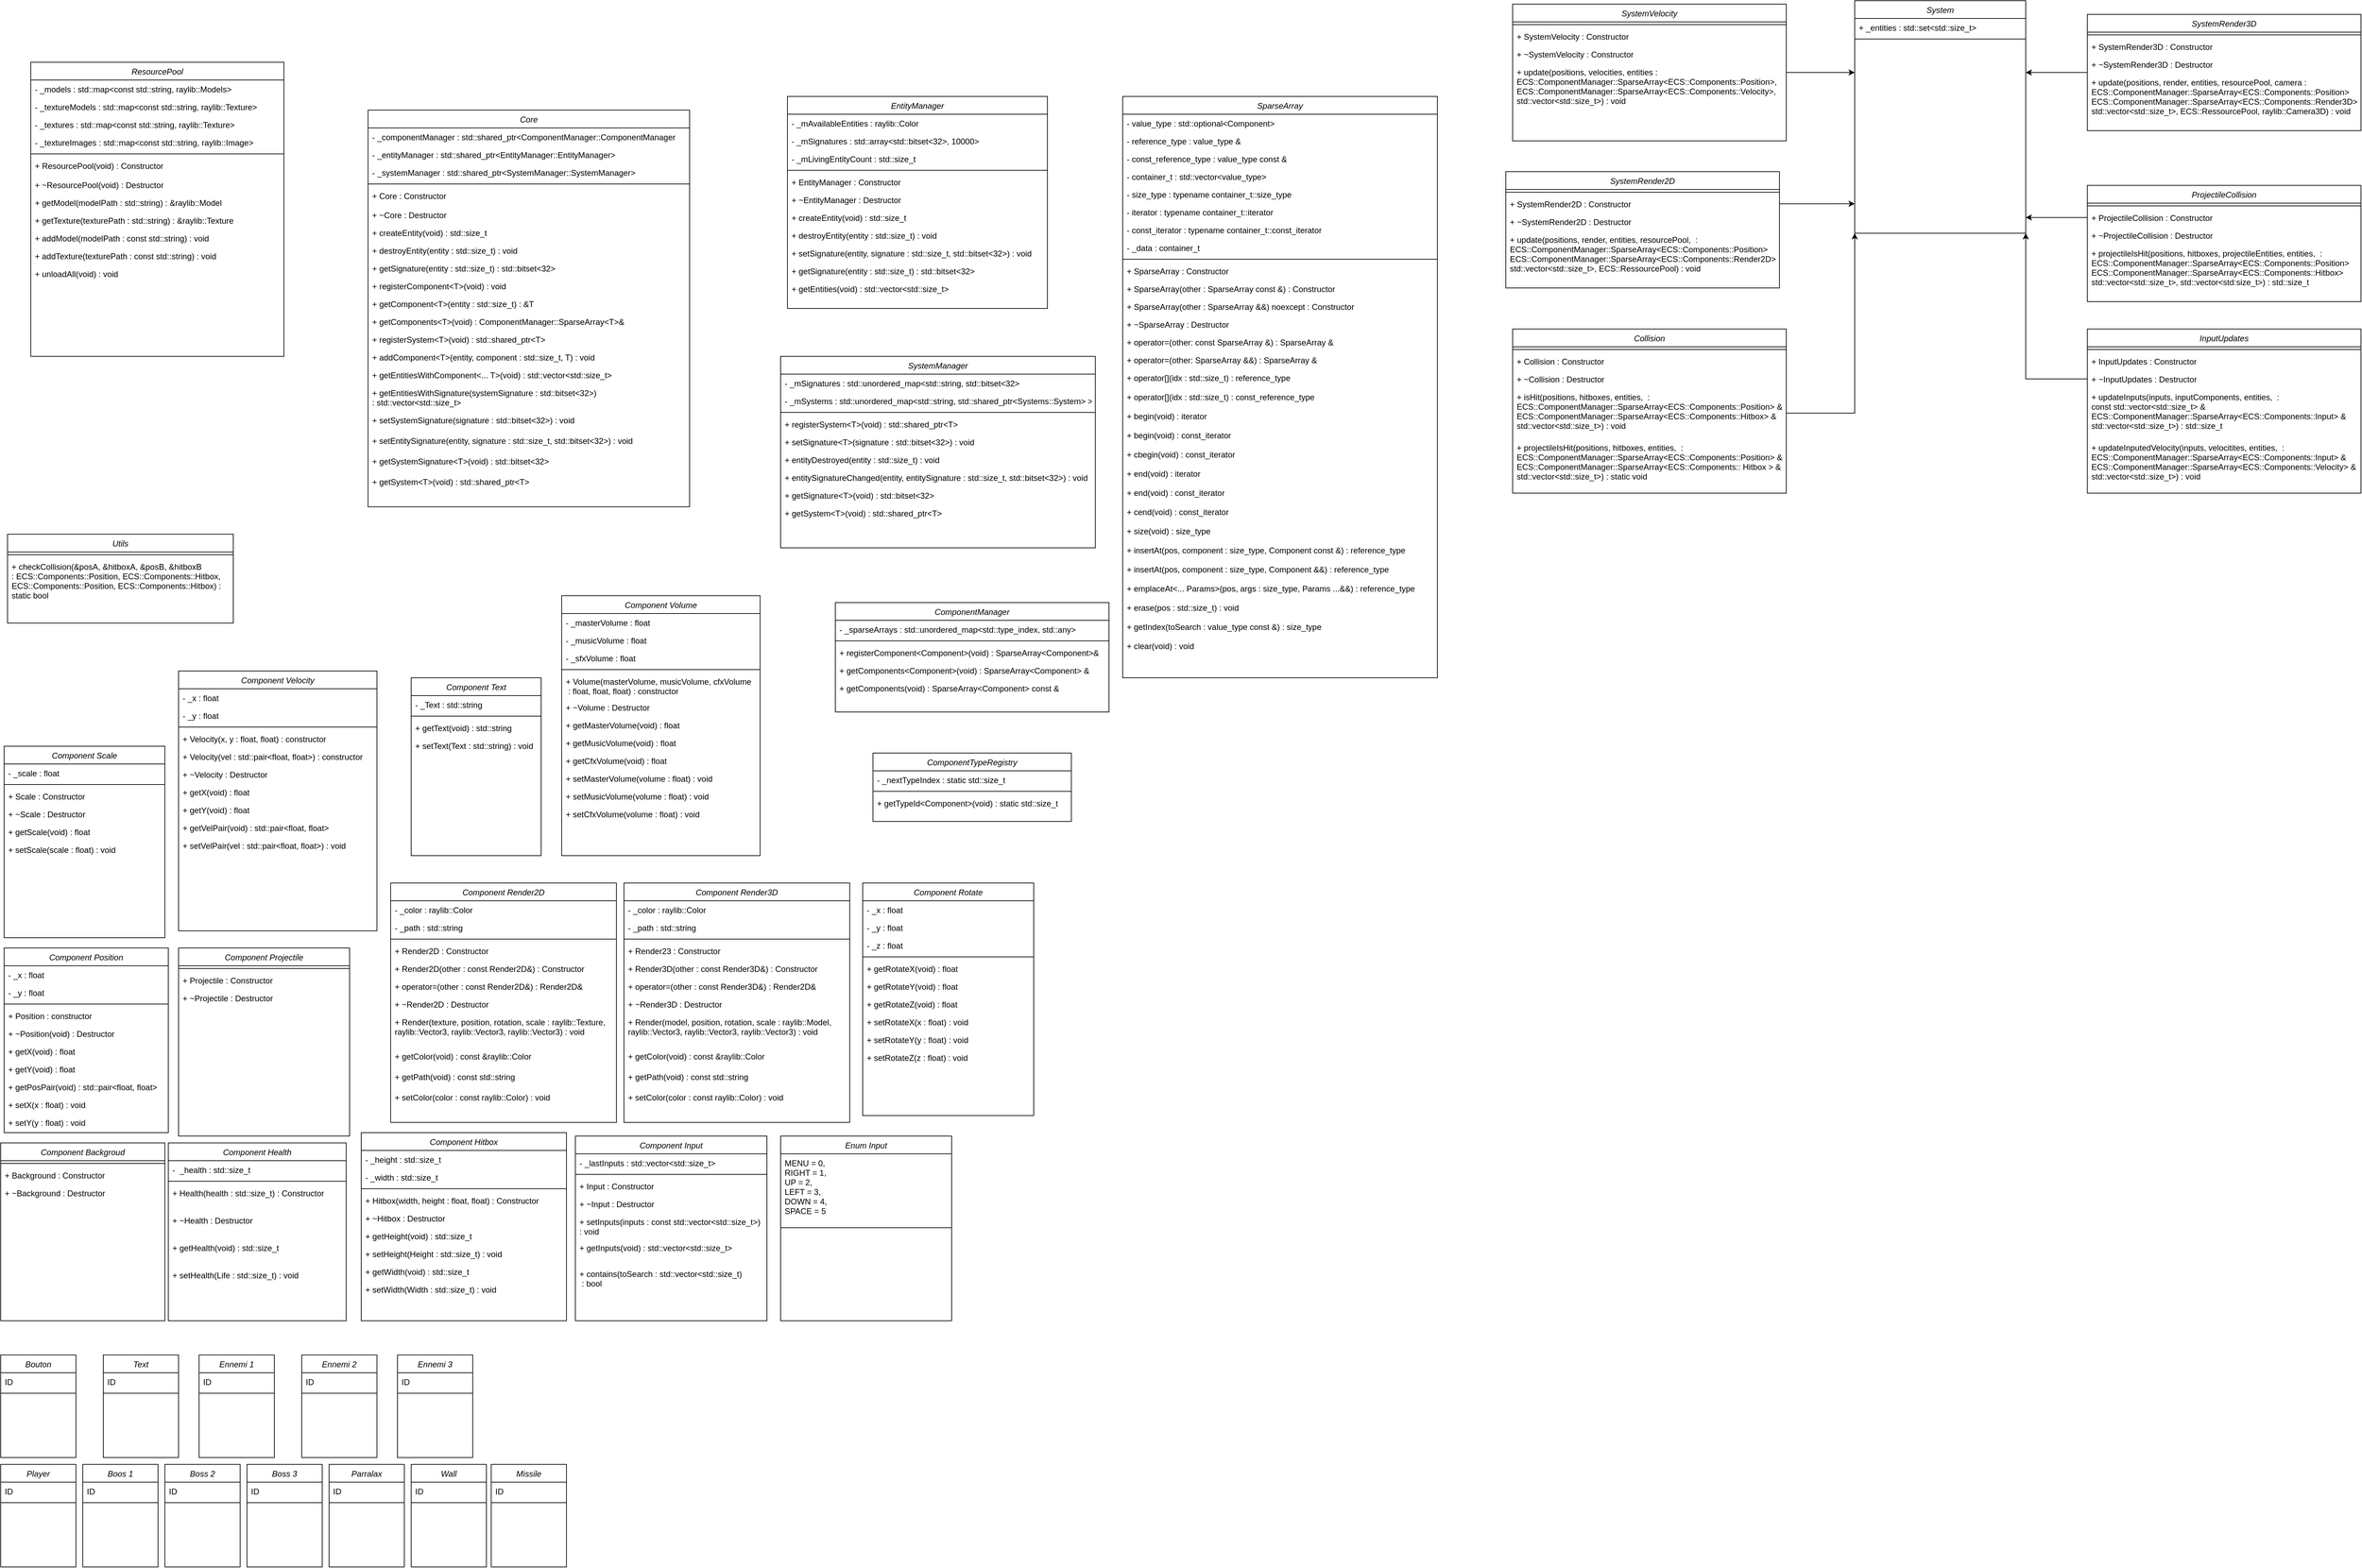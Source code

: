 <mxfile version="24.7.17" pages="2">
  <diagram id="C5RBs43oDa-KdzZeNtuy" name="ECS">
    <mxGraphModel dx="1313" dy="2279" grid="1" gridSize="10" guides="1" tooltips="1" connect="1" arrows="1" fold="1" page="1" pageScale="1" pageWidth="827" pageHeight="1169" math="0" shadow="0">
      <root>
        <mxCell id="WIyWlLk6GJQsqaUBKTNV-0" />
        <mxCell id="WIyWlLk6GJQsqaUBKTNV-1" parent="WIyWlLk6GJQsqaUBKTNV-0" />
        <mxCell id="zkfFHV4jXpPFQw0GAbJ--0" value="Player" style="swimlane;fontStyle=2;align=center;verticalAlign=top;childLayout=stackLayout;horizontal=1;startSize=26;horizontalStack=0;resizeParent=1;resizeLast=0;collapsible=1;marginBottom=0;rounded=0;shadow=0;strokeWidth=1;" parent="WIyWlLk6GJQsqaUBKTNV-1" vertex="1">
          <mxGeometry y="980" width="110" height="150" as="geometry">
            <mxRectangle x="230" y="140" width="160" height="26" as="alternateBounds" />
          </mxGeometry>
        </mxCell>
        <mxCell id="zkfFHV4jXpPFQw0GAbJ--1" value="ID" style="text;align=left;verticalAlign=top;spacingLeft=4;spacingRight=4;overflow=hidden;rotatable=0;points=[[0,0.5],[1,0.5]];portConstraint=eastwest;" parent="zkfFHV4jXpPFQw0GAbJ--0" vertex="1">
          <mxGeometry y="26" width="110" height="26" as="geometry" />
        </mxCell>
        <mxCell id="zkfFHV4jXpPFQw0GAbJ--4" value="" style="line;html=1;strokeWidth=1;align=left;verticalAlign=middle;spacingTop=-1;spacingLeft=3;spacingRight=3;rotatable=0;labelPosition=right;points=[];portConstraint=eastwest;" parent="zkfFHV4jXpPFQw0GAbJ--0" vertex="1">
          <mxGeometry y="52" width="110" height="8" as="geometry" />
        </mxCell>
        <mxCell id="dg80_g732n-SiZ8jKzdE-0" value="Boos 1" style="swimlane;fontStyle=2;align=center;verticalAlign=top;childLayout=stackLayout;horizontal=1;startSize=26;horizontalStack=0;resizeParent=1;resizeLast=0;collapsible=1;marginBottom=0;rounded=0;shadow=0;strokeWidth=1;" parent="WIyWlLk6GJQsqaUBKTNV-1" vertex="1">
          <mxGeometry x="120" y="980" width="110" height="150" as="geometry">
            <mxRectangle x="230" y="140" width="160" height="26" as="alternateBounds" />
          </mxGeometry>
        </mxCell>
        <mxCell id="dg80_g732n-SiZ8jKzdE-1" value="ID" style="text;align=left;verticalAlign=top;spacingLeft=4;spacingRight=4;overflow=hidden;rotatable=0;points=[[0,0.5],[1,0.5]];portConstraint=eastwest;" parent="dg80_g732n-SiZ8jKzdE-0" vertex="1">
          <mxGeometry y="26" width="110" height="26" as="geometry" />
        </mxCell>
        <mxCell id="dg80_g732n-SiZ8jKzdE-2" value="" style="line;html=1;strokeWidth=1;align=left;verticalAlign=middle;spacingTop=-1;spacingLeft=3;spacingRight=3;rotatable=0;labelPosition=right;points=[];portConstraint=eastwest;" parent="dg80_g732n-SiZ8jKzdE-0" vertex="1">
          <mxGeometry y="52" width="110" height="8" as="geometry" />
        </mxCell>
        <mxCell id="dg80_g732n-SiZ8jKzdE-3" value="Boss 2" style="swimlane;fontStyle=2;align=center;verticalAlign=top;childLayout=stackLayout;horizontal=1;startSize=26;horizontalStack=0;resizeParent=1;resizeLast=0;collapsible=1;marginBottom=0;rounded=0;shadow=0;strokeWidth=1;" parent="WIyWlLk6GJQsqaUBKTNV-1" vertex="1">
          <mxGeometry x="240" y="980" width="110" height="150" as="geometry">
            <mxRectangle x="230" y="140" width="160" height="26" as="alternateBounds" />
          </mxGeometry>
        </mxCell>
        <mxCell id="dg80_g732n-SiZ8jKzdE-4" value="ID" style="text;align=left;verticalAlign=top;spacingLeft=4;spacingRight=4;overflow=hidden;rotatable=0;points=[[0,0.5],[1,0.5]];portConstraint=eastwest;" parent="dg80_g732n-SiZ8jKzdE-3" vertex="1">
          <mxGeometry y="26" width="110" height="26" as="geometry" />
        </mxCell>
        <mxCell id="dg80_g732n-SiZ8jKzdE-5" value="" style="line;html=1;strokeWidth=1;align=left;verticalAlign=middle;spacingTop=-1;spacingLeft=3;spacingRight=3;rotatable=0;labelPosition=right;points=[];portConstraint=eastwest;" parent="dg80_g732n-SiZ8jKzdE-3" vertex="1">
          <mxGeometry y="52" width="110" height="8" as="geometry" />
        </mxCell>
        <mxCell id="dg80_g732n-SiZ8jKzdE-6" value="Boss 3" style="swimlane;fontStyle=2;align=center;verticalAlign=top;childLayout=stackLayout;horizontal=1;startSize=26;horizontalStack=0;resizeParent=1;resizeLast=0;collapsible=1;marginBottom=0;rounded=0;shadow=0;strokeWidth=1;" parent="WIyWlLk6GJQsqaUBKTNV-1" vertex="1">
          <mxGeometry x="360" y="980" width="110" height="150" as="geometry">
            <mxRectangle x="230" y="140" width="160" height="26" as="alternateBounds" />
          </mxGeometry>
        </mxCell>
        <mxCell id="dg80_g732n-SiZ8jKzdE-7" value="ID" style="text;align=left;verticalAlign=top;spacingLeft=4;spacingRight=4;overflow=hidden;rotatable=0;points=[[0,0.5],[1,0.5]];portConstraint=eastwest;" parent="dg80_g732n-SiZ8jKzdE-6" vertex="1">
          <mxGeometry y="26" width="110" height="26" as="geometry" />
        </mxCell>
        <mxCell id="dg80_g732n-SiZ8jKzdE-8" value="" style="line;html=1;strokeWidth=1;align=left;verticalAlign=middle;spacingTop=-1;spacingLeft=3;spacingRight=3;rotatable=0;labelPosition=right;points=[];portConstraint=eastwest;" parent="dg80_g732n-SiZ8jKzdE-6" vertex="1">
          <mxGeometry y="52" width="110" height="8" as="geometry" />
        </mxCell>
        <mxCell id="dg80_g732n-SiZ8jKzdE-9" value="Parralax" style="swimlane;fontStyle=2;align=center;verticalAlign=top;childLayout=stackLayout;horizontal=1;startSize=26;horizontalStack=0;resizeParent=1;resizeLast=0;collapsible=1;marginBottom=0;rounded=0;shadow=0;strokeWidth=1;" parent="WIyWlLk6GJQsqaUBKTNV-1" vertex="1">
          <mxGeometry x="480" y="980" width="110" height="150" as="geometry">
            <mxRectangle x="230" y="140" width="160" height="26" as="alternateBounds" />
          </mxGeometry>
        </mxCell>
        <mxCell id="dg80_g732n-SiZ8jKzdE-10" value="ID" style="text;align=left;verticalAlign=top;spacingLeft=4;spacingRight=4;overflow=hidden;rotatable=0;points=[[0,0.5],[1,0.5]];portConstraint=eastwest;" parent="dg80_g732n-SiZ8jKzdE-9" vertex="1">
          <mxGeometry y="26" width="110" height="26" as="geometry" />
        </mxCell>
        <mxCell id="dg80_g732n-SiZ8jKzdE-11" value="" style="line;html=1;strokeWidth=1;align=left;verticalAlign=middle;spacingTop=-1;spacingLeft=3;spacingRight=3;rotatable=0;labelPosition=right;points=[];portConstraint=eastwest;" parent="dg80_g732n-SiZ8jKzdE-9" vertex="1">
          <mxGeometry y="52" width="110" height="8" as="geometry" />
        </mxCell>
        <mxCell id="dg80_g732n-SiZ8jKzdE-12" value="Wall" style="swimlane;fontStyle=2;align=center;verticalAlign=top;childLayout=stackLayout;horizontal=1;startSize=26;horizontalStack=0;resizeParent=1;resizeLast=0;collapsible=1;marginBottom=0;rounded=0;shadow=0;strokeWidth=1;" parent="WIyWlLk6GJQsqaUBKTNV-1" vertex="1">
          <mxGeometry x="600" y="980" width="110" height="150" as="geometry">
            <mxRectangle x="230" y="140" width="160" height="26" as="alternateBounds" />
          </mxGeometry>
        </mxCell>
        <mxCell id="dg80_g732n-SiZ8jKzdE-13" value="ID" style="text;align=left;verticalAlign=top;spacingLeft=4;spacingRight=4;overflow=hidden;rotatable=0;points=[[0,0.5],[1,0.5]];portConstraint=eastwest;" parent="dg80_g732n-SiZ8jKzdE-12" vertex="1">
          <mxGeometry y="26" width="110" height="26" as="geometry" />
        </mxCell>
        <mxCell id="dg80_g732n-SiZ8jKzdE-14" value="" style="line;html=1;strokeWidth=1;align=left;verticalAlign=middle;spacingTop=-1;spacingLeft=3;spacingRight=3;rotatable=0;labelPosition=right;points=[];portConstraint=eastwest;" parent="dg80_g732n-SiZ8jKzdE-12" vertex="1">
          <mxGeometry y="52" width="110" height="8" as="geometry" />
        </mxCell>
        <mxCell id="dg80_g732n-SiZ8jKzdE-15" value="Missile" style="swimlane;fontStyle=2;align=center;verticalAlign=top;childLayout=stackLayout;horizontal=1;startSize=26;horizontalStack=0;resizeParent=1;resizeLast=0;collapsible=1;marginBottom=0;rounded=0;shadow=0;strokeWidth=1;" parent="WIyWlLk6GJQsqaUBKTNV-1" vertex="1">
          <mxGeometry x="717" y="980" width="110" height="150" as="geometry">
            <mxRectangle x="230" y="140" width="160" height="26" as="alternateBounds" />
          </mxGeometry>
        </mxCell>
        <mxCell id="dg80_g732n-SiZ8jKzdE-16" value="ID" style="text;align=left;verticalAlign=top;spacingLeft=4;spacingRight=4;overflow=hidden;rotatable=0;points=[[0,0.5],[1,0.5]];portConstraint=eastwest;" parent="dg80_g732n-SiZ8jKzdE-15" vertex="1">
          <mxGeometry y="26" width="110" height="26" as="geometry" />
        </mxCell>
        <mxCell id="dg80_g732n-SiZ8jKzdE-17" value="" style="line;html=1;strokeWidth=1;align=left;verticalAlign=middle;spacingTop=-1;spacingLeft=3;spacingRight=3;rotatable=0;labelPosition=right;points=[];portConstraint=eastwest;" parent="dg80_g732n-SiZ8jKzdE-15" vertex="1">
          <mxGeometry y="52" width="110" height="8" as="geometry" />
        </mxCell>
        <mxCell id="dg80_g732n-SiZ8jKzdE-18" value="Bouton" style="swimlane;fontStyle=2;align=center;verticalAlign=top;childLayout=stackLayout;horizontal=1;startSize=26;horizontalStack=0;resizeParent=1;resizeLast=0;collapsible=1;marginBottom=0;rounded=0;shadow=0;strokeWidth=1;" parent="WIyWlLk6GJQsqaUBKTNV-1" vertex="1">
          <mxGeometry y="820" width="110" height="150" as="geometry">
            <mxRectangle x="230" y="140" width="160" height="26" as="alternateBounds" />
          </mxGeometry>
        </mxCell>
        <mxCell id="dg80_g732n-SiZ8jKzdE-19" value="ID" style="text;align=left;verticalAlign=top;spacingLeft=4;spacingRight=4;overflow=hidden;rotatable=0;points=[[0,0.5],[1,0.5]];portConstraint=eastwest;" parent="dg80_g732n-SiZ8jKzdE-18" vertex="1">
          <mxGeometry y="26" width="110" height="26" as="geometry" />
        </mxCell>
        <mxCell id="dg80_g732n-SiZ8jKzdE-20" value="" style="line;html=1;strokeWidth=1;align=left;verticalAlign=middle;spacingTop=-1;spacingLeft=3;spacingRight=3;rotatable=0;labelPosition=right;points=[];portConstraint=eastwest;" parent="dg80_g732n-SiZ8jKzdE-18" vertex="1">
          <mxGeometry y="52" width="110" height="8" as="geometry" />
        </mxCell>
        <mxCell id="dg80_g732n-SiZ8jKzdE-27" value="Text" style="swimlane;fontStyle=2;align=center;verticalAlign=top;childLayout=stackLayout;horizontal=1;startSize=26;horizontalStack=0;resizeParent=1;resizeLast=0;collapsible=1;marginBottom=0;rounded=0;shadow=0;strokeWidth=1;" parent="WIyWlLk6GJQsqaUBKTNV-1" vertex="1">
          <mxGeometry x="150" y="820" width="110" height="150" as="geometry">
            <mxRectangle x="230" y="140" width="160" height="26" as="alternateBounds" />
          </mxGeometry>
        </mxCell>
        <mxCell id="dg80_g732n-SiZ8jKzdE-28" value="ID" style="text;align=left;verticalAlign=top;spacingLeft=4;spacingRight=4;overflow=hidden;rotatable=0;points=[[0,0.5],[1,0.5]];portConstraint=eastwest;" parent="dg80_g732n-SiZ8jKzdE-27" vertex="1">
          <mxGeometry y="26" width="110" height="26" as="geometry" />
        </mxCell>
        <mxCell id="dg80_g732n-SiZ8jKzdE-29" value="" style="line;html=1;strokeWidth=1;align=left;verticalAlign=middle;spacingTop=-1;spacingLeft=3;spacingRight=3;rotatable=0;labelPosition=right;points=[];portConstraint=eastwest;" parent="dg80_g732n-SiZ8jKzdE-27" vertex="1">
          <mxGeometry y="52" width="110" height="8" as="geometry" />
        </mxCell>
        <mxCell id="dg80_g732n-SiZ8jKzdE-33" value="Component Text" style="swimlane;fontStyle=2;align=center;verticalAlign=top;childLayout=stackLayout;horizontal=1;startSize=26;horizontalStack=0;resizeParent=1;resizeLast=0;collapsible=1;marginBottom=0;rounded=0;shadow=0;strokeWidth=1;" parent="WIyWlLk6GJQsqaUBKTNV-1" vertex="1">
          <mxGeometry x="600" y="-170" width="190" height="260" as="geometry">
            <mxRectangle x="230" y="140" width="160" height="26" as="alternateBounds" />
          </mxGeometry>
        </mxCell>
        <mxCell id="dg80_g732n-SiZ8jKzdE-34" value="- _Text : std::string" style="text;align=left;verticalAlign=top;spacingLeft=4;spacingRight=4;overflow=hidden;rotatable=0;points=[[0,0.5],[1,0.5]];portConstraint=eastwest;" parent="dg80_g732n-SiZ8jKzdE-33" vertex="1">
          <mxGeometry y="26" width="190" height="26" as="geometry" />
        </mxCell>
        <mxCell id="dg80_g732n-SiZ8jKzdE-35" value="" style="line;html=1;strokeWidth=1;align=left;verticalAlign=middle;spacingTop=-1;spacingLeft=3;spacingRight=3;rotatable=0;labelPosition=right;points=[];portConstraint=eastwest;" parent="dg80_g732n-SiZ8jKzdE-33" vertex="1">
          <mxGeometry y="52" width="190" height="8" as="geometry" />
        </mxCell>
        <mxCell id="RfQQwh8-WgGAOcPRMrEU-35" value="+ getText(void) : std::string" style="text;align=left;verticalAlign=top;spacingLeft=4;spacingRight=4;overflow=hidden;rotatable=0;points=[[0,0.5],[1,0.5]];portConstraint=eastwest;" parent="dg80_g732n-SiZ8jKzdE-33" vertex="1">
          <mxGeometry y="60" width="190" height="26" as="geometry" />
        </mxCell>
        <mxCell id="RfQQwh8-WgGAOcPRMrEU-36" value="+ setText(Text : std::string) : void" style="text;align=left;verticalAlign=top;spacingLeft=4;spacingRight=4;overflow=hidden;rotatable=0;points=[[0,0.5],[1,0.5]];portConstraint=eastwest;" parent="dg80_g732n-SiZ8jKzdE-33" vertex="1">
          <mxGeometry y="86" width="190" height="26" as="geometry" />
        </mxCell>
        <mxCell id="dg80_g732n-SiZ8jKzdE-45" value="Component Projectile" style="swimlane;fontStyle=2;align=center;verticalAlign=top;childLayout=stackLayout;horizontal=1;startSize=26;horizontalStack=0;resizeParent=1;resizeLast=0;collapsible=1;marginBottom=0;rounded=0;shadow=0;strokeWidth=1;" parent="WIyWlLk6GJQsqaUBKTNV-1" vertex="1">
          <mxGeometry x="260" y="225" width="250" height="275" as="geometry">
            <mxRectangle x="230" y="140" width="160" height="26" as="alternateBounds" />
          </mxGeometry>
        </mxCell>
        <mxCell id="dg80_g732n-SiZ8jKzdE-47" value="" style="line;html=1;strokeWidth=1;align=left;verticalAlign=middle;spacingTop=-1;spacingLeft=3;spacingRight=3;rotatable=0;labelPosition=right;points=[];portConstraint=eastwest;" parent="dg80_g732n-SiZ8jKzdE-45" vertex="1">
          <mxGeometry y="26" width="250" height="8" as="geometry" />
        </mxCell>
        <mxCell id="5C8Mgu6dD55lEWtMiVsK-0" value="+ Projectile : Constructor" style="text;align=left;verticalAlign=top;spacingLeft=4;spacingRight=4;overflow=hidden;rotatable=0;points=[[0,0.5],[1,0.5]];portConstraint=eastwest;" parent="dg80_g732n-SiZ8jKzdE-45" vertex="1">
          <mxGeometry y="34" width="250" height="26" as="geometry" />
        </mxCell>
        <mxCell id="5C8Mgu6dD55lEWtMiVsK-1" value="+ ~Projectile : Destructor" style="text;align=left;verticalAlign=top;spacingLeft=4;spacingRight=4;overflow=hidden;rotatable=0;points=[[0,0.5],[1,0.5]];portConstraint=eastwest;" parent="dg80_g732n-SiZ8jKzdE-45" vertex="1">
          <mxGeometry y="60" width="250" height="26" as="geometry" />
        </mxCell>
        <mxCell id="dg80_g732n-SiZ8jKzdE-51" value="Component Velocity" style="swimlane;fontStyle=2;align=center;verticalAlign=top;childLayout=stackLayout;horizontal=1;startSize=26;horizontalStack=0;resizeParent=1;resizeLast=0;collapsible=1;marginBottom=0;rounded=0;shadow=0;strokeWidth=1;" parent="WIyWlLk6GJQsqaUBKTNV-1" vertex="1">
          <mxGeometry x="260" y="-180" width="290" height="380" as="geometry">
            <mxRectangle x="230" y="140" width="160" height="26" as="alternateBounds" />
          </mxGeometry>
        </mxCell>
        <mxCell id="dg80_g732n-SiZ8jKzdE-52" value="- _x : float" style="text;align=left;verticalAlign=top;spacingLeft=4;spacingRight=4;overflow=hidden;rotatable=0;points=[[0,0.5],[1,0.5]];portConstraint=eastwest;" parent="dg80_g732n-SiZ8jKzdE-51" vertex="1">
          <mxGeometry y="26" width="290" height="26" as="geometry" />
        </mxCell>
        <mxCell id="5C8Mgu6dD55lEWtMiVsK-40" value="- _y : float" style="text;align=left;verticalAlign=top;spacingLeft=4;spacingRight=4;overflow=hidden;rotatable=0;points=[[0,0.5],[1,0.5]];portConstraint=eastwest;" parent="dg80_g732n-SiZ8jKzdE-51" vertex="1">
          <mxGeometry y="52" width="290" height="26" as="geometry" />
        </mxCell>
        <mxCell id="dg80_g732n-SiZ8jKzdE-53" value="" style="line;html=1;strokeWidth=1;align=left;verticalAlign=middle;spacingTop=-1;spacingLeft=3;spacingRight=3;rotatable=0;labelPosition=right;points=[];portConstraint=eastwest;" parent="dg80_g732n-SiZ8jKzdE-51" vertex="1">
          <mxGeometry y="78" width="290" height="8" as="geometry" />
        </mxCell>
        <mxCell id="5C8Mgu6dD55lEWtMiVsK-43" value="+ Velocity(x, y : float, float) : constructor" style="text;align=left;verticalAlign=top;spacingLeft=4;spacingRight=4;overflow=hidden;rotatable=0;points=[[0,0.5],[1,0.5]];portConstraint=eastwest;" parent="dg80_g732n-SiZ8jKzdE-51" vertex="1">
          <mxGeometry y="86" width="290" height="26" as="geometry" />
        </mxCell>
        <mxCell id="5C8Mgu6dD55lEWtMiVsK-44" value="+ Velocity(vel : std::pair&lt;float, float&gt;) : constructor" style="text;align=left;verticalAlign=top;spacingLeft=4;spacingRight=4;overflow=hidden;rotatable=0;points=[[0,0.5],[1,0.5]];portConstraint=eastwest;" parent="dg80_g732n-SiZ8jKzdE-51" vertex="1">
          <mxGeometry y="112" width="290" height="26" as="geometry" />
        </mxCell>
        <mxCell id="5C8Mgu6dD55lEWtMiVsK-45" value="+ ~Velocity : Destructor" style="text;align=left;verticalAlign=top;spacingLeft=4;spacingRight=4;overflow=hidden;rotatable=0;points=[[0,0.5],[1,0.5]];portConstraint=eastwest;" parent="dg80_g732n-SiZ8jKzdE-51" vertex="1">
          <mxGeometry y="138" width="290" height="26" as="geometry" />
        </mxCell>
        <mxCell id="RfQQwh8-WgGAOcPRMrEU-28" value="+ getX(void) : float" style="text;align=left;verticalAlign=top;spacingLeft=4;spacingRight=4;overflow=hidden;rotatable=0;points=[[0,0.5],[1,0.5]];portConstraint=eastwest;" parent="dg80_g732n-SiZ8jKzdE-51" vertex="1">
          <mxGeometry y="164" width="290" height="26" as="geometry" />
        </mxCell>
        <mxCell id="5C8Mgu6dD55lEWtMiVsK-41" value="+ getY(void) : float" style="text;align=left;verticalAlign=top;spacingLeft=4;spacingRight=4;overflow=hidden;rotatable=0;points=[[0,0.5],[1,0.5]];portConstraint=eastwest;" parent="dg80_g732n-SiZ8jKzdE-51" vertex="1">
          <mxGeometry y="190" width="290" height="26" as="geometry" />
        </mxCell>
        <mxCell id="5C8Mgu6dD55lEWtMiVsK-42" value="+ getVelPair(void) : std::pair&lt;float, float&gt;" style="text;align=left;verticalAlign=top;spacingLeft=4;spacingRight=4;overflow=hidden;rotatable=0;points=[[0,0.5],[1,0.5]];portConstraint=eastwest;" parent="dg80_g732n-SiZ8jKzdE-51" vertex="1">
          <mxGeometry y="216" width="290" height="26" as="geometry" />
        </mxCell>
        <mxCell id="RfQQwh8-WgGAOcPRMrEU-29" value="+ setVelPair(vel : std::pair&lt;float, float&gt;) : void" style="text;align=left;verticalAlign=top;spacingLeft=4;spacingRight=4;overflow=hidden;rotatable=0;points=[[0,0.5],[1,0.5]];portConstraint=eastwest;" parent="dg80_g732n-SiZ8jKzdE-51" vertex="1">
          <mxGeometry y="242" width="290" height="26" as="geometry" />
        </mxCell>
        <mxCell id="dg80_g732n-SiZ8jKzdE-54" value="Component Input" style="swimlane;fontStyle=2;align=center;verticalAlign=top;childLayout=stackLayout;horizontal=1;startSize=26;horizontalStack=0;resizeParent=1;resizeLast=0;collapsible=1;marginBottom=0;rounded=0;shadow=0;strokeWidth=1;" parent="WIyWlLk6GJQsqaUBKTNV-1" vertex="1">
          <mxGeometry x="840" y="500" width="280" height="270" as="geometry">
            <mxRectangle x="230" y="140" width="160" height="26" as="alternateBounds" />
          </mxGeometry>
        </mxCell>
        <mxCell id="3WMSXZxI-maQ4MXHyPjK-12" value="- _lastInputs : std::vector&lt;std::size_t&gt;" style="text;align=left;verticalAlign=top;spacingLeft=4;spacingRight=4;overflow=hidden;rotatable=0;points=[[0,0.5],[1,0.5]];portConstraint=eastwest;" parent="dg80_g732n-SiZ8jKzdE-54" vertex="1">
          <mxGeometry y="26" width="280" height="26" as="geometry" />
        </mxCell>
        <mxCell id="dg80_g732n-SiZ8jKzdE-56" value="" style="line;html=1;strokeWidth=1;align=left;verticalAlign=middle;spacingTop=-1;spacingLeft=3;spacingRight=3;rotatable=0;labelPosition=right;points=[];portConstraint=eastwest;" parent="dg80_g732n-SiZ8jKzdE-54" vertex="1">
          <mxGeometry y="52" width="280" height="8" as="geometry" />
        </mxCell>
        <mxCell id="3WMSXZxI-maQ4MXHyPjK-13" value="+ Input : Constructor" style="text;align=left;verticalAlign=top;spacingLeft=4;spacingRight=4;overflow=hidden;rotatable=0;points=[[0,0.5],[1,0.5]];portConstraint=eastwest;" parent="dg80_g732n-SiZ8jKzdE-54" vertex="1">
          <mxGeometry y="60" width="280" height="26" as="geometry" />
        </mxCell>
        <mxCell id="3WMSXZxI-maQ4MXHyPjK-14" value="+ ~Input : Destructor" style="text;align=left;verticalAlign=top;spacingLeft=4;spacingRight=4;overflow=hidden;rotatable=0;points=[[0,0.5],[1,0.5]];portConstraint=eastwest;" parent="dg80_g732n-SiZ8jKzdE-54" vertex="1">
          <mxGeometry y="86" width="280" height="26" as="geometry" />
        </mxCell>
        <mxCell id="3WMSXZxI-maQ4MXHyPjK-15" value="+ setInputs(inputs : const std::vector&lt;std::size_t&gt;)&#xa;: void" style="text;align=left;verticalAlign=top;spacingLeft=4;spacingRight=4;overflow=hidden;rotatable=0;points=[[0,0.5],[1,0.5]];portConstraint=eastwest;" parent="dg80_g732n-SiZ8jKzdE-54" vertex="1">
          <mxGeometry y="112" width="280" height="38" as="geometry" />
        </mxCell>
        <mxCell id="3WMSXZxI-maQ4MXHyPjK-16" value="+ getInputs(void) : std::vector&lt;std::size_t&gt;" style="text;align=left;verticalAlign=top;spacingLeft=4;spacingRight=4;overflow=hidden;rotatable=0;points=[[0,0.5],[1,0.5]];portConstraint=eastwest;" parent="dg80_g732n-SiZ8jKzdE-54" vertex="1">
          <mxGeometry y="150" width="280" height="38" as="geometry" />
        </mxCell>
        <mxCell id="3WMSXZxI-maQ4MXHyPjK-17" value="+ contains(toSearch : std::vector&lt;std::size_t)&#xa; : bool" style="text;align=left;verticalAlign=top;spacingLeft=4;spacingRight=4;overflow=hidden;rotatable=0;points=[[0,0.5],[1,0.5]];portConstraint=eastwest;" parent="dg80_g732n-SiZ8jKzdE-54" vertex="1">
          <mxGeometry y="188" width="280" height="38" as="geometry" />
        </mxCell>
        <mxCell id="dg80_g732n-SiZ8jKzdE-57" value="Component Health" style="swimlane;fontStyle=2;align=center;verticalAlign=top;childLayout=stackLayout;horizontal=1;startSize=26;horizontalStack=0;resizeParent=1;resizeLast=0;collapsible=1;marginBottom=0;rounded=0;shadow=0;strokeWidth=1;" parent="WIyWlLk6GJQsqaUBKTNV-1" vertex="1">
          <mxGeometry x="245" y="510" width="260" height="260" as="geometry">
            <mxRectangle x="230" y="140" width="160" height="26" as="alternateBounds" />
          </mxGeometry>
        </mxCell>
        <mxCell id="dg80_g732n-SiZ8jKzdE-58" value="-  _health : std::size_t" style="text;align=left;verticalAlign=top;spacingLeft=4;spacingRight=4;overflow=hidden;rotatable=0;points=[[0,0.5],[1,0.5]];portConstraint=eastwest;" parent="dg80_g732n-SiZ8jKzdE-57" vertex="1">
          <mxGeometry y="26" width="260" height="26" as="geometry" />
        </mxCell>
        <mxCell id="dg80_g732n-SiZ8jKzdE-59" value="" style="line;html=1;strokeWidth=1;align=left;verticalAlign=middle;spacingTop=-1;spacingLeft=3;spacingRight=3;rotatable=0;labelPosition=right;points=[];portConstraint=eastwest;" parent="dg80_g732n-SiZ8jKzdE-57" vertex="1">
          <mxGeometry y="52" width="260" height="8" as="geometry" />
        </mxCell>
        <mxCell id="3WMSXZxI-maQ4MXHyPjK-8" value="+ Health(health : std::size_t) : Constructor" style="text;align=left;verticalAlign=top;spacingLeft=4;spacingRight=4;overflow=hidden;rotatable=0;points=[[0,0.5],[1,0.5]];portConstraint=eastwest;" parent="dg80_g732n-SiZ8jKzdE-57" vertex="1">
          <mxGeometry y="60" width="260" height="40" as="geometry" />
        </mxCell>
        <mxCell id="3WMSXZxI-maQ4MXHyPjK-9" value="+ ~Health : Destructor" style="text;align=left;verticalAlign=top;spacingLeft=4;spacingRight=4;overflow=hidden;rotatable=0;points=[[0,0.5],[1,0.5]];portConstraint=eastwest;" parent="dg80_g732n-SiZ8jKzdE-57" vertex="1">
          <mxGeometry y="100" width="260" height="40" as="geometry" />
        </mxCell>
        <mxCell id="RfQQwh8-WgGAOcPRMrEU-2" value="+ getHealth(void) : std::size_t" style="text;align=left;verticalAlign=top;spacingLeft=4;spacingRight=4;overflow=hidden;rotatable=0;points=[[0,0.5],[1,0.5]];portConstraint=eastwest;" parent="dg80_g732n-SiZ8jKzdE-57" vertex="1">
          <mxGeometry y="140" width="260" height="40" as="geometry" />
        </mxCell>
        <mxCell id="RfQQwh8-WgGAOcPRMrEU-3" value="+ setHealth(Life : std::size_t) : void&#xa;&#xa;" style="text;align=left;verticalAlign=top;spacingLeft=4;spacingRight=4;overflow=hidden;rotatable=0;points=[[0,0.5],[1,0.5]];portConstraint=eastwest;" parent="dg80_g732n-SiZ8jKzdE-57" vertex="1">
          <mxGeometry y="180" width="260" height="40" as="geometry" />
        </mxCell>
        <mxCell id="dg80_g732n-SiZ8jKzdE-63" value="Component Position" style="swimlane;fontStyle=2;align=center;verticalAlign=top;childLayout=stackLayout;horizontal=1;startSize=26;horizontalStack=0;resizeParent=1;resizeLast=0;collapsible=1;marginBottom=0;rounded=0;shadow=0;strokeWidth=1;" parent="WIyWlLk6GJQsqaUBKTNV-1" vertex="1">
          <mxGeometry x="5" y="225" width="240" height="270" as="geometry">
            <mxRectangle x="230" y="140" width="160" height="26" as="alternateBounds" />
          </mxGeometry>
        </mxCell>
        <mxCell id="dg80_g732n-SiZ8jKzdE-64" value="- _x : float" style="text;align=left;verticalAlign=top;spacingLeft=4;spacingRight=4;overflow=hidden;rotatable=0;points=[[0,0.5],[1,0.5]];portConstraint=eastwest;" parent="dg80_g732n-SiZ8jKzdE-63" vertex="1">
          <mxGeometry y="26" width="240" height="26" as="geometry" />
        </mxCell>
        <mxCell id="3WMSXZxI-maQ4MXHyPjK-21" value="- _y : float" style="text;align=left;verticalAlign=top;spacingLeft=4;spacingRight=4;overflow=hidden;rotatable=0;points=[[0,0.5],[1,0.5]];portConstraint=eastwest;" parent="dg80_g732n-SiZ8jKzdE-63" vertex="1">
          <mxGeometry y="52" width="240" height="26" as="geometry" />
        </mxCell>
        <mxCell id="dg80_g732n-SiZ8jKzdE-65" value="" style="line;html=1;strokeWidth=1;align=left;verticalAlign=middle;spacingTop=-1;spacingLeft=3;spacingRight=3;rotatable=0;labelPosition=right;points=[];portConstraint=eastwest;" parent="dg80_g732n-SiZ8jKzdE-63" vertex="1">
          <mxGeometry y="78" width="240" height="8" as="geometry" />
        </mxCell>
        <mxCell id="3WMSXZxI-maQ4MXHyPjK-25" value="+ Position : constructor" style="text;align=left;verticalAlign=top;spacingLeft=4;spacingRight=4;overflow=hidden;rotatable=0;points=[[0,0.5],[1,0.5]];portConstraint=eastwest;" parent="dg80_g732n-SiZ8jKzdE-63" vertex="1">
          <mxGeometry y="86" width="240" height="26" as="geometry" />
        </mxCell>
        <mxCell id="RfQQwh8-WgGAOcPRMrEU-30" value="+ ~Position(void) : Destructor" style="text;align=left;verticalAlign=top;spacingLeft=4;spacingRight=4;overflow=hidden;rotatable=0;points=[[0,0.5],[1,0.5]];portConstraint=eastwest;" parent="dg80_g732n-SiZ8jKzdE-63" vertex="1">
          <mxGeometry y="112" width="240" height="26" as="geometry" />
        </mxCell>
        <mxCell id="3WMSXZxI-maQ4MXHyPjK-24" value="+ getX(void) : float" style="text;align=left;verticalAlign=top;spacingLeft=4;spacingRight=4;overflow=hidden;rotatable=0;points=[[0,0.5],[1,0.5]];portConstraint=eastwest;" parent="dg80_g732n-SiZ8jKzdE-63" vertex="1">
          <mxGeometry y="138" width="240" height="26" as="geometry" />
        </mxCell>
        <mxCell id="3WMSXZxI-maQ4MXHyPjK-22" value="+ getY(void) : float" style="text;align=left;verticalAlign=top;spacingLeft=4;spacingRight=4;overflow=hidden;rotatable=0;points=[[0,0.5],[1,0.5]];portConstraint=eastwest;" parent="dg80_g732n-SiZ8jKzdE-63" vertex="1">
          <mxGeometry y="164" width="240" height="26" as="geometry" />
        </mxCell>
        <mxCell id="3WMSXZxI-maQ4MXHyPjK-26" value="+ getPosPair(void) : std::pair&lt;float, float&gt;" style="text;align=left;verticalAlign=top;spacingLeft=4;spacingRight=4;overflow=hidden;rotatable=0;points=[[0,0.5],[1,0.5]];portConstraint=eastwest;" parent="dg80_g732n-SiZ8jKzdE-63" vertex="1">
          <mxGeometry y="190" width="240" height="26" as="geometry" />
        </mxCell>
        <mxCell id="RfQQwh8-WgGAOcPRMrEU-31" value="+ setX(x : float) : void" style="text;align=left;verticalAlign=top;spacingLeft=4;spacingRight=4;overflow=hidden;rotatable=0;points=[[0,0.5],[1,0.5]];portConstraint=eastwest;" parent="dg80_g732n-SiZ8jKzdE-63" vertex="1">
          <mxGeometry y="216" width="240" height="26" as="geometry" />
        </mxCell>
        <mxCell id="3WMSXZxI-maQ4MXHyPjK-23" value="+ setY(y : float) : void" style="text;align=left;verticalAlign=top;spacingLeft=4;spacingRight=4;overflow=hidden;rotatable=0;points=[[0,0.5],[1,0.5]];portConstraint=eastwest;" parent="dg80_g732n-SiZ8jKzdE-63" vertex="1">
          <mxGeometry y="242" width="240" height="26" as="geometry" />
        </mxCell>
        <mxCell id="RfQQwh8-WgGAOcPRMrEU-7" value="Ennemi 1" style="swimlane;fontStyle=2;align=center;verticalAlign=top;childLayout=stackLayout;horizontal=1;startSize=26;horizontalStack=0;resizeParent=1;resizeLast=0;collapsible=1;marginBottom=0;rounded=0;shadow=0;strokeWidth=1;" parent="WIyWlLk6GJQsqaUBKTNV-1" vertex="1">
          <mxGeometry x="290" y="820" width="110" height="150" as="geometry">
            <mxRectangle x="230" y="140" width="160" height="26" as="alternateBounds" />
          </mxGeometry>
        </mxCell>
        <mxCell id="RfQQwh8-WgGAOcPRMrEU-8" value="ID" style="text;align=left;verticalAlign=top;spacingLeft=4;spacingRight=4;overflow=hidden;rotatable=0;points=[[0,0.5],[1,0.5]];portConstraint=eastwest;" parent="RfQQwh8-WgGAOcPRMrEU-7" vertex="1">
          <mxGeometry y="26" width="110" height="26" as="geometry" />
        </mxCell>
        <mxCell id="RfQQwh8-WgGAOcPRMrEU-9" value="" style="line;html=1;strokeWidth=1;align=left;verticalAlign=middle;spacingTop=-1;spacingLeft=3;spacingRight=3;rotatable=0;labelPosition=right;points=[];portConstraint=eastwest;" parent="RfQQwh8-WgGAOcPRMrEU-7" vertex="1">
          <mxGeometry y="52" width="110" height="8" as="geometry" />
        </mxCell>
        <mxCell id="RfQQwh8-WgGAOcPRMrEU-10" value="Ennemi 2" style="swimlane;fontStyle=2;align=center;verticalAlign=top;childLayout=stackLayout;horizontal=1;startSize=26;horizontalStack=0;resizeParent=1;resizeLast=0;collapsible=1;marginBottom=0;rounded=0;shadow=0;strokeWidth=1;" parent="WIyWlLk6GJQsqaUBKTNV-1" vertex="1">
          <mxGeometry x="440" y="820" width="110" height="150" as="geometry">
            <mxRectangle x="230" y="140" width="160" height="26" as="alternateBounds" />
          </mxGeometry>
        </mxCell>
        <mxCell id="RfQQwh8-WgGAOcPRMrEU-11" value="ID" style="text;align=left;verticalAlign=top;spacingLeft=4;spacingRight=4;overflow=hidden;rotatable=0;points=[[0,0.5],[1,0.5]];portConstraint=eastwest;" parent="RfQQwh8-WgGAOcPRMrEU-10" vertex="1">
          <mxGeometry y="26" width="110" height="26" as="geometry" />
        </mxCell>
        <mxCell id="RfQQwh8-WgGAOcPRMrEU-12" value="" style="line;html=1;strokeWidth=1;align=left;verticalAlign=middle;spacingTop=-1;spacingLeft=3;spacingRight=3;rotatable=0;labelPosition=right;points=[];portConstraint=eastwest;" parent="RfQQwh8-WgGAOcPRMrEU-10" vertex="1">
          <mxGeometry y="52" width="110" height="8" as="geometry" />
        </mxCell>
        <mxCell id="RfQQwh8-WgGAOcPRMrEU-13" value="Ennemi 3" style="swimlane;fontStyle=2;align=center;verticalAlign=top;childLayout=stackLayout;horizontal=1;startSize=26;horizontalStack=0;resizeParent=1;resizeLast=0;collapsible=1;marginBottom=0;rounded=0;shadow=0;strokeWidth=1;" parent="WIyWlLk6GJQsqaUBKTNV-1" vertex="1">
          <mxGeometry x="580" y="820" width="110" height="150" as="geometry">
            <mxRectangle x="230" y="140" width="160" height="26" as="alternateBounds" />
          </mxGeometry>
        </mxCell>
        <mxCell id="RfQQwh8-WgGAOcPRMrEU-14" value="ID" style="text;align=left;verticalAlign=top;spacingLeft=4;spacingRight=4;overflow=hidden;rotatable=0;points=[[0,0.5],[1,0.5]];portConstraint=eastwest;" parent="RfQQwh8-WgGAOcPRMrEU-13" vertex="1">
          <mxGeometry y="26" width="110" height="26" as="geometry" />
        </mxCell>
        <mxCell id="RfQQwh8-WgGAOcPRMrEU-15" value="" style="line;html=1;strokeWidth=1;align=left;verticalAlign=middle;spacingTop=-1;spacingLeft=3;spacingRight=3;rotatable=0;labelPosition=right;points=[];portConstraint=eastwest;" parent="RfQQwh8-WgGAOcPRMrEU-13" vertex="1">
          <mxGeometry y="52" width="110" height="8" as="geometry" />
        </mxCell>
        <mxCell id="RfQQwh8-WgGAOcPRMrEU-37" value="Component Hitbox" style="swimlane;fontStyle=2;align=center;verticalAlign=top;childLayout=stackLayout;horizontal=1;startSize=26;horizontalStack=0;resizeParent=1;resizeLast=0;collapsible=1;marginBottom=0;rounded=0;shadow=0;strokeWidth=1;" parent="WIyWlLk6GJQsqaUBKTNV-1" vertex="1">
          <mxGeometry x="527" y="495" width="300" height="275" as="geometry">
            <mxRectangle x="230" y="140" width="160" height="26" as="alternateBounds" />
          </mxGeometry>
        </mxCell>
        <mxCell id="RfQQwh8-WgGAOcPRMrEU-38" value="- _height : std::size_t" style="text;align=left;verticalAlign=top;spacingLeft=4;spacingRight=4;overflow=hidden;rotatable=0;points=[[0,0.5],[1,0.5]];portConstraint=eastwest;" parent="RfQQwh8-WgGAOcPRMrEU-37" vertex="1">
          <mxGeometry y="26" width="300" height="26" as="geometry" />
        </mxCell>
        <mxCell id="RfQQwh8-WgGAOcPRMrEU-40" value="- _width : std::size_t" style="text;align=left;verticalAlign=top;spacingLeft=4;spacingRight=4;overflow=hidden;rotatable=0;points=[[0,0.5],[1,0.5]];portConstraint=eastwest;" parent="RfQQwh8-WgGAOcPRMrEU-37" vertex="1">
          <mxGeometry y="52" width="300" height="26" as="geometry" />
        </mxCell>
        <mxCell id="RfQQwh8-WgGAOcPRMrEU-39" value="" style="line;html=1;strokeWidth=1;align=left;verticalAlign=middle;spacingTop=-1;spacingLeft=3;spacingRight=3;rotatable=0;labelPosition=right;points=[];portConstraint=eastwest;" parent="RfQQwh8-WgGAOcPRMrEU-37" vertex="1">
          <mxGeometry y="78" width="300" height="8" as="geometry" />
        </mxCell>
        <mxCell id="RfQQwh8-WgGAOcPRMrEU-41" value="+ Hitbox(width, height : float, float) : Constructor" style="text;align=left;verticalAlign=top;spacingLeft=4;spacingRight=4;overflow=hidden;rotatable=0;points=[[0,0.5],[1,0.5]];portConstraint=eastwest;" parent="RfQQwh8-WgGAOcPRMrEU-37" vertex="1">
          <mxGeometry y="86" width="300" height="26" as="geometry" />
        </mxCell>
        <mxCell id="3WMSXZxI-maQ4MXHyPjK-11" value="+ ~Hitbox : Destructor" style="text;align=left;verticalAlign=top;spacingLeft=4;spacingRight=4;overflow=hidden;rotatable=0;points=[[0,0.5],[1,0.5]];portConstraint=eastwest;" parent="RfQQwh8-WgGAOcPRMrEU-37" vertex="1">
          <mxGeometry y="112" width="300" height="26" as="geometry" />
        </mxCell>
        <mxCell id="3WMSXZxI-maQ4MXHyPjK-10" value="+ getHeight(void) : std::size_t" style="text;align=left;verticalAlign=top;spacingLeft=4;spacingRight=4;overflow=hidden;rotatable=0;points=[[0,0.5],[1,0.5]];portConstraint=eastwest;" parent="RfQQwh8-WgGAOcPRMrEU-37" vertex="1">
          <mxGeometry y="138" width="300" height="26" as="geometry" />
        </mxCell>
        <mxCell id="RfQQwh8-WgGAOcPRMrEU-42" value="+ setHeight(Height : std::size_t) : void" style="text;align=left;verticalAlign=top;spacingLeft=4;spacingRight=4;overflow=hidden;rotatable=0;points=[[0,0.5],[1,0.5]];portConstraint=eastwest;" parent="RfQQwh8-WgGAOcPRMrEU-37" vertex="1">
          <mxGeometry y="164" width="300" height="26" as="geometry" />
        </mxCell>
        <mxCell id="RfQQwh8-WgGAOcPRMrEU-43" value="+ getWidth(void) : std::size_t" style="text;align=left;verticalAlign=top;spacingLeft=4;spacingRight=4;overflow=hidden;rotatable=0;points=[[0,0.5],[1,0.5]];portConstraint=eastwest;" parent="RfQQwh8-WgGAOcPRMrEU-37" vertex="1">
          <mxGeometry y="190" width="300" height="26" as="geometry" />
        </mxCell>
        <mxCell id="RfQQwh8-WgGAOcPRMrEU-44" value="+ setWidth(Width : std::size_t) : void" style="text;align=left;verticalAlign=top;spacingLeft=4;spacingRight=4;overflow=hidden;rotatable=0;points=[[0,0.5],[1,0.5]];portConstraint=eastwest;" parent="RfQQwh8-WgGAOcPRMrEU-37" vertex="1">
          <mxGeometry y="216" width="300" height="26" as="geometry" />
        </mxCell>
        <mxCell id="RfQQwh8-WgGAOcPRMrEU-48" value="Component Render2D" style="swimlane;fontStyle=2;align=center;verticalAlign=top;childLayout=stackLayout;horizontal=1;startSize=26;horizontalStack=0;resizeParent=1;resizeLast=0;collapsible=1;marginBottom=0;rounded=0;shadow=0;strokeWidth=1;" parent="WIyWlLk6GJQsqaUBKTNV-1" vertex="1">
          <mxGeometry x="570" y="130" width="330" height="350" as="geometry">
            <mxRectangle x="230" y="140" width="160" height="26" as="alternateBounds" />
          </mxGeometry>
        </mxCell>
        <mxCell id="5C8Mgu6dD55lEWtMiVsK-2" value="- _color : raylib::Color" style="text;align=left;verticalAlign=top;spacingLeft=4;spacingRight=4;overflow=hidden;rotatable=0;points=[[0,0.5],[1,0.5]];portConstraint=eastwest;" parent="RfQQwh8-WgGAOcPRMrEU-48" vertex="1">
          <mxGeometry y="26" width="330" height="26" as="geometry" />
        </mxCell>
        <mxCell id="5C8Mgu6dD55lEWtMiVsK-3" value="- _path : std::string" style="text;align=left;verticalAlign=top;spacingLeft=4;spacingRight=4;overflow=hidden;rotatable=0;points=[[0,0.5],[1,0.5]];portConstraint=eastwest;" parent="RfQQwh8-WgGAOcPRMrEU-48" vertex="1">
          <mxGeometry y="52" width="330" height="26" as="geometry" />
        </mxCell>
        <mxCell id="RfQQwh8-WgGAOcPRMrEU-50" value="" style="line;html=1;strokeWidth=1;align=left;verticalAlign=middle;spacingTop=-1;spacingLeft=3;spacingRight=3;rotatable=0;labelPosition=right;points=[];portConstraint=eastwest;" parent="RfQQwh8-WgGAOcPRMrEU-48" vertex="1">
          <mxGeometry y="78" width="330" height="8" as="geometry" />
        </mxCell>
        <mxCell id="RfQQwh8-WgGAOcPRMrEU-51" value="+ Render2D : Constructor" style="text;align=left;verticalAlign=top;spacingLeft=4;spacingRight=4;overflow=hidden;rotatable=0;points=[[0,0.5],[1,0.5]];portConstraint=eastwest;" parent="RfQQwh8-WgGAOcPRMrEU-48" vertex="1">
          <mxGeometry y="86" width="330" height="26" as="geometry" />
        </mxCell>
        <mxCell id="5C8Mgu6dD55lEWtMiVsK-7" value="+ Render2D(other : const Render2D&amp;) : Constructor" style="text;align=left;verticalAlign=top;spacingLeft=4;spacingRight=4;overflow=hidden;rotatable=0;points=[[0,0.5],[1,0.5]];portConstraint=eastwest;" parent="RfQQwh8-WgGAOcPRMrEU-48" vertex="1">
          <mxGeometry y="112" width="330" height="26" as="geometry" />
        </mxCell>
        <mxCell id="5C8Mgu6dD55lEWtMiVsK-6" value="+ operator=(other : const Render2D&amp;) : Render2D&amp;" style="text;align=left;verticalAlign=top;spacingLeft=4;spacingRight=4;overflow=hidden;rotatable=0;points=[[0,0.5],[1,0.5]];portConstraint=eastwest;" parent="RfQQwh8-WgGAOcPRMrEU-48" vertex="1">
          <mxGeometry y="138" width="330" height="26" as="geometry" />
        </mxCell>
        <mxCell id="5C8Mgu6dD55lEWtMiVsK-5" value="+ ~Render2D : Destructor" style="text;align=left;verticalAlign=top;spacingLeft=4;spacingRight=4;overflow=hidden;rotatable=0;points=[[0,0.5],[1,0.5]];portConstraint=eastwest;" parent="RfQQwh8-WgGAOcPRMrEU-48" vertex="1">
          <mxGeometry y="164" width="330" height="26" as="geometry" />
        </mxCell>
        <mxCell id="5C8Mgu6dD55lEWtMiVsK-8" value="+ Render(texture, position, rotation, scale : raylib::Texture, &#xa;raylib::Vector3, raylib::Vector3, raylib::Vector3) : void" style="text;align=left;verticalAlign=top;spacingLeft=4;spacingRight=4;overflow=hidden;rotatable=0;points=[[0,0.5],[1,0.5]];portConstraint=eastwest;" parent="RfQQwh8-WgGAOcPRMrEU-48" vertex="1">
          <mxGeometry y="190" width="330" height="50" as="geometry" />
        </mxCell>
        <mxCell id="5C8Mgu6dD55lEWtMiVsK-9" value="+ getColor(void) : const &amp;raylib::Color" style="text;align=left;verticalAlign=top;spacingLeft=4;spacingRight=4;overflow=hidden;rotatable=0;points=[[0,0.5],[1,0.5]];portConstraint=eastwest;" parent="RfQQwh8-WgGAOcPRMrEU-48" vertex="1">
          <mxGeometry y="240" width="330" height="30" as="geometry" />
        </mxCell>
        <mxCell id="5C8Mgu6dD55lEWtMiVsK-11" value="+ getPath(void) : const std::string" style="text;align=left;verticalAlign=top;spacingLeft=4;spacingRight=4;overflow=hidden;rotatable=0;points=[[0,0.5],[1,0.5]];portConstraint=eastwest;" parent="RfQQwh8-WgGAOcPRMrEU-48" vertex="1">
          <mxGeometry y="270" width="330" height="30" as="geometry" />
        </mxCell>
        <mxCell id="5C8Mgu6dD55lEWtMiVsK-10" value="+ setColor(color : const raylib::Color) : void" style="text;align=left;verticalAlign=top;spacingLeft=4;spacingRight=4;overflow=hidden;rotatable=0;points=[[0,0.5],[1,0.5]];portConstraint=eastwest;" parent="RfQQwh8-WgGAOcPRMrEU-48" vertex="1">
          <mxGeometry y="300" width="330" height="30" as="geometry" />
        </mxCell>
        <mxCell id="a_ASE_JsQil1tVe32K6G-0" value="Component Scale" style="swimlane;fontStyle=2;align=center;verticalAlign=top;childLayout=stackLayout;horizontal=1;startSize=26;horizontalStack=0;resizeParent=1;resizeLast=0;collapsible=1;marginBottom=0;rounded=0;shadow=0;strokeWidth=1;" parent="WIyWlLk6GJQsqaUBKTNV-1" vertex="1">
          <mxGeometry x="5" y="-70" width="235" height="280" as="geometry">
            <mxRectangle x="230" y="140" width="160" height="26" as="alternateBounds" />
          </mxGeometry>
        </mxCell>
        <mxCell id="a_ASE_JsQil1tVe32K6G-1" value="- _scale : float" style="text;align=left;verticalAlign=top;spacingLeft=4;spacingRight=4;overflow=hidden;rotatable=0;points=[[0,0.5],[1,0.5]];portConstraint=eastwest;" parent="a_ASE_JsQil1tVe32K6G-0" vertex="1">
          <mxGeometry y="26" width="235" height="26" as="geometry" />
        </mxCell>
        <mxCell id="a_ASE_JsQil1tVe32K6G-2" value="" style="line;html=1;strokeWidth=1;align=left;verticalAlign=middle;spacingTop=-1;spacingLeft=3;spacingRight=3;rotatable=0;labelPosition=right;points=[];portConstraint=eastwest;" parent="a_ASE_JsQil1tVe32K6G-0" vertex="1">
          <mxGeometry y="52" width="235" height="8" as="geometry" />
        </mxCell>
        <mxCell id="5C8Mgu6dD55lEWtMiVsK-37" value="+ Scale : Constructor" style="text;align=left;verticalAlign=top;spacingLeft=4;spacingRight=4;overflow=hidden;rotatable=0;points=[[0,0.5],[1,0.5]];portConstraint=eastwest;" parent="a_ASE_JsQil1tVe32K6G-0" vertex="1">
          <mxGeometry y="60" width="235" height="26" as="geometry" />
        </mxCell>
        <mxCell id="5C8Mgu6dD55lEWtMiVsK-38" value="+ ~Scale : Destructor" style="text;align=left;verticalAlign=top;spacingLeft=4;spacingRight=4;overflow=hidden;rotatable=0;points=[[0,0.5],[1,0.5]];portConstraint=eastwest;" parent="a_ASE_JsQil1tVe32K6G-0" vertex="1">
          <mxGeometry y="86" width="235" height="26" as="geometry" />
        </mxCell>
        <mxCell id="a_ASE_JsQil1tVe32K6G-3" value="+ getScale(void) : float" style="text;align=left;verticalAlign=top;spacingLeft=4;spacingRight=4;overflow=hidden;rotatable=0;points=[[0,0.5],[1,0.5]];portConstraint=eastwest;" parent="a_ASE_JsQil1tVe32K6G-0" vertex="1">
          <mxGeometry y="112" width="235" height="26" as="geometry" />
        </mxCell>
        <mxCell id="a_ASE_JsQil1tVe32K6G-4" value="+ setScale(scale : float) : void" style="text;align=left;verticalAlign=top;spacingLeft=4;spacingRight=4;overflow=hidden;rotatable=0;points=[[0,0.5],[1,0.5]];portConstraint=eastwest;" parent="a_ASE_JsQil1tVe32K6G-0" vertex="1">
          <mxGeometry y="138" width="235" height="26" as="geometry" />
        </mxCell>
        <mxCell id="3WMSXZxI-maQ4MXHyPjK-0" value="Component Backgroud" style="swimlane;fontStyle=2;align=center;verticalAlign=top;childLayout=stackLayout;horizontal=1;startSize=26;horizontalStack=0;resizeParent=1;resizeLast=0;collapsible=1;marginBottom=0;rounded=0;shadow=0;strokeWidth=1;" parent="WIyWlLk6GJQsqaUBKTNV-1" vertex="1">
          <mxGeometry y="510" width="240" height="260" as="geometry">
            <mxRectangle x="230" y="140" width="160" height="26" as="alternateBounds" />
          </mxGeometry>
        </mxCell>
        <mxCell id="3WMSXZxI-maQ4MXHyPjK-3" value="" style="line;html=1;strokeWidth=1;align=left;verticalAlign=middle;spacingTop=-1;spacingLeft=3;spacingRight=3;rotatable=0;labelPosition=right;points=[];portConstraint=eastwest;" parent="3WMSXZxI-maQ4MXHyPjK-0" vertex="1">
          <mxGeometry y="26" width="240" height="8" as="geometry" />
        </mxCell>
        <mxCell id="3WMSXZxI-maQ4MXHyPjK-4" value="+ Background : Constructor" style="text;align=left;verticalAlign=top;spacingLeft=4;spacingRight=4;overflow=hidden;rotatable=0;points=[[0,0.5],[1,0.5]];portConstraint=eastwest;" parent="3WMSXZxI-maQ4MXHyPjK-0" vertex="1">
          <mxGeometry y="34" width="240" height="26" as="geometry" />
        </mxCell>
        <mxCell id="3WMSXZxI-maQ4MXHyPjK-5" value="+ ~Background : Destructor" style="text;align=left;verticalAlign=top;spacingLeft=4;spacingRight=4;overflow=hidden;rotatable=0;points=[[0,0.5],[1,0.5]];portConstraint=eastwest;" parent="3WMSXZxI-maQ4MXHyPjK-0" vertex="1">
          <mxGeometry y="60" width="240" height="26" as="geometry" />
        </mxCell>
        <mxCell id="3WMSXZxI-maQ4MXHyPjK-18" value="Enum Input" style="swimlane;fontStyle=2;align=center;verticalAlign=top;childLayout=stackLayout;horizontal=1;startSize=26;horizontalStack=0;resizeParent=1;resizeLast=0;collapsible=1;marginBottom=0;rounded=0;shadow=0;strokeWidth=1;" parent="WIyWlLk6GJQsqaUBKTNV-1" vertex="1">
          <mxGeometry x="1140" y="500" width="250" height="270" as="geometry">
            <mxRectangle x="230" y="140" width="160" height="26" as="alternateBounds" />
          </mxGeometry>
        </mxCell>
        <mxCell id="3WMSXZxI-maQ4MXHyPjK-19" value="MENU = 0,&#xa;RIGHT = 1,&#xa;UP = 2,&#xa;LEFT = 3,&#xa;DOWN = 4,&#xa;SPACE = 5" style="text;align=left;verticalAlign=top;spacingLeft=4;spacingRight=4;overflow=hidden;rotatable=0;points=[[0,0.5],[1,0.5]];portConstraint=eastwest;" parent="3WMSXZxI-maQ4MXHyPjK-18" vertex="1">
          <mxGeometry y="26" width="250" height="104" as="geometry" />
        </mxCell>
        <mxCell id="3WMSXZxI-maQ4MXHyPjK-20" value="" style="line;html=1;strokeWidth=1;align=left;verticalAlign=middle;spacingTop=-1;spacingLeft=3;spacingRight=3;rotatable=0;labelPosition=right;points=[];portConstraint=eastwest;" parent="3WMSXZxI-maQ4MXHyPjK-18" vertex="1">
          <mxGeometry y="130" width="250" height="8" as="geometry" />
        </mxCell>
        <mxCell id="5C8Mgu6dD55lEWtMiVsK-12" value="Component Render3D" style="swimlane;fontStyle=2;align=center;verticalAlign=top;childLayout=stackLayout;horizontal=1;startSize=26;horizontalStack=0;resizeParent=1;resizeLast=0;collapsible=1;marginBottom=0;rounded=0;shadow=0;strokeWidth=1;" parent="WIyWlLk6GJQsqaUBKTNV-1" vertex="1">
          <mxGeometry x="911" y="130" width="330" height="350" as="geometry">
            <mxRectangle x="230" y="140" width="160" height="26" as="alternateBounds" />
          </mxGeometry>
        </mxCell>
        <mxCell id="5C8Mgu6dD55lEWtMiVsK-13" value="- _color : raylib::Color" style="text;align=left;verticalAlign=top;spacingLeft=4;spacingRight=4;overflow=hidden;rotatable=0;points=[[0,0.5],[1,0.5]];portConstraint=eastwest;" parent="5C8Mgu6dD55lEWtMiVsK-12" vertex="1">
          <mxGeometry y="26" width="330" height="26" as="geometry" />
        </mxCell>
        <mxCell id="5C8Mgu6dD55lEWtMiVsK-14" value="- _path : std::string" style="text;align=left;verticalAlign=top;spacingLeft=4;spacingRight=4;overflow=hidden;rotatable=0;points=[[0,0.5],[1,0.5]];portConstraint=eastwest;" parent="5C8Mgu6dD55lEWtMiVsK-12" vertex="1">
          <mxGeometry y="52" width="330" height="26" as="geometry" />
        </mxCell>
        <mxCell id="5C8Mgu6dD55lEWtMiVsK-15" value="" style="line;html=1;strokeWidth=1;align=left;verticalAlign=middle;spacingTop=-1;spacingLeft=3;spacingRight=3;rotatable=0;labelPosition=right;points=[];portConstraint=eastwest;" parent="5C8Mgu6dD55lEWtMiVsK-12" vertex="1">
          <mxGeometry y="78" width="330" height="8" as="geometry" />
        </mxCell>
        <mxCell id="5C8Mgu6dD55lEWtMiVsK-16" value="+ Render23 : Constructor" style="text;align=left;verticalAlign=top;spacingLeft=4;spacingRight=4;overflow=hidden;rotatable=0;points=[[0,0.5],[1,0.5]];portConstraint=eastwest;" parent="5C8Mgu6dD55lEWtMiVsK-12" vertex="1">
          <mxGeometry y="86" width="330" height="26" as="geometry" />
        </mxCell>
        <mxCell id="5C8Mgu6dD55lEWtMiVsK-17" value="+ Render3D(other : const Render3D&amp;) : Constructor" style="text;align=left;verticalAlign=top;spacingLeft=4;spacingRight=4;overflow=hidden;rotatable=0;points=[[0,0.5],[1,0.5]];portConstraint=eastwest;" parent="5C8Mgu6dD55lEWtMiVsK-12" vertex="1">
          <mxGeometry y="112" width="330" height="26" as="geometry" />
        </mxCell>
        <mxCell id="5C8Mgu6dD55lEWtMiVsK-18" value="+ operator=(other : const Render3D&amp;) : Render2D&amp;" style="text;align=left;verticalAlign=top;spacingLeft=4;spacingRight=4;overflow=hidden;rotatable=0;points=[[0,0.5],[1,0.5]];portConstraint=eastwest;" parent="5C8Mgu6dD55lEWtMiVsK-12" vertex="1">
          <mxGeometry y="138" width="330" height="26" as="geometry" />
        </mxCell>
        <mxCell id="5C8Mgu6dD55lEWtMiVsK-19" value="+ ~Render3D : Destructor" style="text;align=left;verticalAlign=top;spacingLeft=4;spacingRight=4;overflow=hidden;rotatable=0;points=[[0,0.5],[1,0.5]];portConstraint=eastwest;" parent="5C8Mgu6dD55lEWtMiVsK-12" vertex="1">
          <mxGeometry y="164" width="330" height="26" as="geometry" />
        </mxCell>
        <mxCell id="5C8Mgu6dD55lEWtMiVsK-20" value="+ Render(model, position, rotation, scale : raylib::Model, &#xa;raylib::Vector3, raylib::Vector3, raylib::Vector3) : void" style="text;align=left;verticalAlign=top;spacingLeft=4;spacingRight=4;overflow=hidden;rotatable=0;points=[[0,0.5],[1,0.5]];portConstraint=eastwest;" parent="5C8Mgu6dD55lEWtMiVsK-12" vertex="1">
          <mxGeometry y="190" width="330" height="50" as="geometry" />
        </mxCell>
        <mxCell id="5C8Mgu6dD55lEWtMiVsK-21" value="+ getColor(void) : const &amp;raylib::Color" style="text;align=left;verticalAlign=top;spacingLeft=4;spacingRight=4;overflow=hidden;rotatable=0;points=[[0,0.5],[1,0.5]];portConstraint=eastwest;" parent="5C8Mgu6dD55lEWtMiVsK-12" vertex="1">
          <mxGeometry y="240" width="330" height="30" as="geometry" />
        </mxCell>
        <mxCell id="5C8Mgu6dD55lEWtMiVsK-22" value="+ getPath(void) : const std::string" style="text;align=left;verticalAlign=top;spacingLeft=4;spacingRight=4;overflow=hidden;rotatable=0;points=[[0,0.5],[1,0.5]];portConstraint=eastwest;" parent="5C8Mgu6dD55lEWtMiVsK-12" vertex="1">
          <mxGeometry y="270" width="330" height="30" as="geometry" />
        </mxCell>
        <mxCell id="5C8Mgu6dD55lEWtMiVsK-23" value="+ setColor(color : const raylib::Color) : void" style="text;align=left;verticalAlign=top;spacingLeft=4;spacingRight=4;overflow=hidden;rotatable=0;points=[[0,0.5],[1,0.5]];portConstraint=eastwest;" parent="5C8Mgu6dD55lEWtMiVsK-12" vertex="1">
          <mxGeometry y="300" width="330" height="30" as="geometry" />
        </mxCell>
        <mxCell id="5C8Mgu6dD55lEWtMiVsK-24" value="Component Rotate" style="swimlane;fontStyle=2;align=center;verticalAlign=top;childLayout=stackLayout;horizontal=1;startSize=26;horizontalStack=0;resizeParent=1;resizeLast=0;collapsible=1;marginBottom=0;rounded=0;shadow=0;strokeWidth=1;" parent="WIyWlLk6GJQsqaUBKTNV-1" vertex="1">
          <mxGeometry x="1260" y="130" width="250" height="340" as="geometry">
            <mxRectangle x="230" y="140" width="160" height="26" as="alternateBounds" />
          </mxGeometry>
        </mxCell>
        <mxCell id="5C8Mgu6dD55lEWtMiVsK-25" value="- _x : float" style="text;align=left;verticalAlign=top;spacingLeft=4;spacingRight=4;overflow=hidden;rotatable=0;points=[[0,0.5],[1,0.5]];portConstraint=eastwest;" parent="5C8Mgu6dD55lEWtMiVsK-24" vertex="1">
          <mxGeometry y="26" width="250" height="26" as="geometry" />
        </mxCell>
        <mxCell id="5C8Mgu6dD55lEWtMiVsK-26" value="- _y : float" style="text;align=left;verticalAlign=top;spacingLeft=4;spacingRight=4;overflow=hidden;rotatable=0;points=[[0,0.5],[1,0.5]];portConstraint=eastwest;" parent="5C8Mgu6dD55lEWtMiVsK-24" vertex="1">
          <mxGeometry y="52" width="250" height="26" as="geometry" />
        </mxCell>
        <mxCell id="5C8Mgu6dD55lEWtMiVsK-32" value="- _z : float" style="text;align=left;verticalAlign=top;spacingLeft=4;spacingRight=4;overflow=hidden;rotatable=0;points=[[0,0.5],[1,0.5]];portConstraint=eastwest;" parent="5C8Mgu6dD55lEWtMiVsK-24" vertex="1">
          <mxGeometry y="78" width="250" height="26" as="geometry" />
        </mxCell>
        <mxCell id="5C8Mgu6dD55lEWtMiVsK-27" value="" style="line;html=1;strokeWidth=1;align=left;verticalAlign=middle;spacingTop=-1;spacingLeft=3;spacingRight=3;rotatable=0;labelPosition=right;points=[];portConstraint=eastwest;" parent="5C8Mgu6dD55lEWtMiVsK-24" vertex="1">
          <mxGeometry y="104" width="250" height="8" as="geometry" />
        </mxCell>
        <mxCell id="5C8Mgu6dD55lEWtMiVsK-28" value="+ getRotateX(void) : float" style="text;align=left;verticalAlign=top;spacingLeft=4;spacingRight=4;overflow=hidden;rotatable=0;points=[[0,0.5],[1,0.5]];portConstraint=eastwest;" parent="5C8Mgu6dD55lEWtMiVsK-24" vertex="1">
          <mxGeometry y="112" width="250" height="26" as="geometry" />
        </mxCell>
        <mxCell id="5C8Mgu6dD55lEWtMiVsK-33" value="+ getRotateY(void) : float" style="text;align=left;verticalAlign=top;spacingLeft=4;spacingRight=4;overflow=hidden;rotatable=0;points=[[0,0.5],[1,0.5]];portConstraint=eastwest;" parent="5C8Mgu6dD55lEWtMiVsK-24" vertex="1">
          <mxGeometry y="138" width="250" height="26" as="geometry" />
        </mxCell>
        <mxCell id="5C8Mgu6dD55lEWtMiVsK-34" value="+ getRotateZ(void) : float" style="text;align=left;verticalAlign=top;spacingLeft=4;spacingRight=4;overflow=hidden;rotatable=0;points=[[0,0.5],[1,0.5]];portConstraint=eastwest;" parent="5C8Mgu6dD55lEWtMiVsK-24" vertex="1">
          <mxGeometry y="164" width="250" height="26" as="geometry" />
        </mxCell>
        <mxCell id="5C8Mgu6dD55lEWtMiVsK-29" value="+ setRotateX(x : float) : void" style="text;align=left;verticalAlign=top;spacingLeft=4;spacingRight=4;overflow=hidden;rotatable=0;points=[[0,0.5],[1,0.5]];portConstraint=eastwest;" parent="5C8Mgu6dD55lEWtMiVsK-24" vertex="1">
          <mxGeometry y="190" width="250" height="26" as="geometry" />
        </mxCell>
        <mxCell id="5C8Mgu6dD55lEWtMiVsK-35" value="+ setRotateY(y : float) : void" style="text;align=left;verticalAlign=top;spacingLeft=4;spacingRight=4;overflow=hidden;rotatable=0;points=[[0,0.5],[1,0.5]];portConstraint=eastwest;" parent="5C8Mgu6dD55lEWtMiVsK-24" vertex="1">
          <mxGeometry y="216" width="250" height="26" as="geometry" />
        </mxCell>
        <mxCell id="5C8Mgu6dD55lEWtMiVsK-36" value="+ setRotateZ(z : float) : void" style="text;align=left;verticalAlign=top;spacingLeft=4;spacingRight=4;overflow=hidden;rotatable=0;points=[[0,0.5],[1,0.5]];portConstraint=eastwest;" parent="5C8Mgu6dD55lEWtMiVsK-24" vertex="1">
          <mxGeometry y="242" width="250" height="26" as="geometry" />
        </mxCell>
        <mxCell id="5C8Mgu6dD55lEWtMiVsK-46" value="Component Volume" style="swimlane;fontStyle=2;align=center;verticalAlign=top;childLayout=stackLayout;horizontal=1;startSize=26;horizontalStack=0;resizeParent=1;resizeLast=0;collapsible=1;marginBottom=0;rounded=0;shadow=0;strokeWidth=1;" parent="WIyWlLk6GJQsqaUBKTNV-1" vertex="1">
          <mxGeometry x="820" y="-290" width="290" height="380" as="geometry">
            <mxRectangle x="230" y="140" width="160" height="26" as="alternateBounds" />
          </mxGeometry>
        </mxCell>
        <mxCell id="5C8Mgu6dD55lEWtMiVsK-47" value="- _masterVolume : float" style="text;align=left;verticalAlign=top;spacingLeft=4;spacingRight=4;overflow=hidden;rotatable=0;points=[[0,0.5],[1,0.5]];portConstraint=eastwest;" parent="5C8Mgu6dD55lEWtMiVsK-46" vertex="1">
          <mxGeometry y="26" width="290" height="26" as="geometry" />
        </mxCell>
        <mxCell id="5C8Mgu6dD55lEWtMiVsK-48" value="- _musicVolume : float" style="text;align=left;verticalAlign=top;spacingLeft=4;spacingRight=4;overflow=hidden;rotatable=0;points=[[0,0.5],[1,0.5]];portConstraint=eastwest;" parent="5C8Mgu6dD55lEWtMiVsK-46" vertex="1">
          <mxGeometry y="52" width="290" height="26" as="geometry" />
        </mxCell>
        <mxCell id="5C8Mgu6dD55lEWtMiVsK-57" value="- _sfxVolume : float" style="text;align=left;verticalAlign=top;spacingLeft=4;spacingRight=4;overflow=hidden;rotatable=0;points=[[0,0.5],[1,0.5]];portConstraint=eastwest;" parent="5C8Mgu6dD55lEWtMiVsK-46" vertex="1">
          <mxGeometry y="78" width="290" height="26" as="geometry" />
        </mxCell>
        <mxCell id="5C8Mgu6dD55lEWtMiVsK-49" value="" style="line;html=1;strokeWidth=1;align=left;verticalAlign=middle;spacingTop=-1;spacingLeft=3;spacingRight=3;rotatable=0;labelPosition=right;points=[];portConstraint=eastwest;" parent="5C8Mgu6dD55lEWtMiVsK-46" vertex="1">
          <mxGeometry y="104" width="290" height="8" as="geometry" />
        </mxCell>
        <mxCell id="5C8Mgu6dD55lEWtMiVsK-50" value="+ Volume(masterVolume, musicVolume, cfxVolume&#xa; : float, float, float) : constructor" style="text;align=left;verticalAlign=top;spacingLeft=4;spacingRight=4;overflow=hidden;rotatable=0;points=[[0,0.5],[1,0.5]];portConstraint=eastwest;" parent="5C8Mgu6dD55lEWtMiVsK-46" vertex="1">
          <mxGeometry y="112" width="290" height="38" as="geometry" />
        </mxCell>
        <mxCell id="5C8Mgu6dD55lEWtMiVsK-58" value="+ ~Volume : Destructor" style="text;align=left;verticalAlign=top;spacingLeft=4;spacingRight=4;overflow=hidden;rotatable=0;points=[[0,0.5],[1,0.5]];portConstraint=eastwest;" parent="5C8Mgu6dD55lEWtMiVsK-46" vertex="1">
          <mxGeometry y="150" width="290" height="26" as="geometry" />
        </mxCell>
        <mxCell id="5C8Mgu6dD55lEWtMiVsK-51" value="+ getMasterVolume(void) : float" style="text;align=left;verticalAlign=top;spacingLeft=4;spacingRight=4;overflow=hidden;rotatable=0;points=[[0,0.5],[1,0.5]];portConstraint=eastwest;" parent="5C8Mgu6dD55lEWtMiVsK-46" vertex="1">
          <mxGeometry y="176" width="290" height="26" as="geometry" />
        </mxCell>
        <mxCell id="5C8Mgu6dD55lEWtMiVsK-52" value="+ getMusicVolume(void) : float" style="text;align=left;verticalAlign=top;spacingLeft=4;spacingRight=4;overflow=hidden;rotatable=0;points=[[0,0.5],[1,0.5]];portConstraint=eastwest;" parent="5C8Mgu6dD55lEWtMiVsK-46" vertex="1">
          <mxGeometry y="202" width="290" height="26" as="geometry" />
        </mxCell>
        <mxCell id="5C8Mgu6dD55lEWtMiVsK-53" value="+ getCfxVolume(void) : float" style="text;align=left;verticalAlign=top;spacingLeft=4;spacingRight=4;overflow=hidden;rotatable=0;points=[[0,0.5],[1,0.5]];portConstraint=eastwest;" parent="5C8Mgu6dD55lEWtMiVsK-46" vertex="1">
          <mxGeometry y="228" width="290" height="26" as="geometry" />
        </mxCell>
        <mxCell id="5C8Mgu6dD55lEWtMiVsK-54" value="+ setMasterVolume(volume : float) : void" style="text;align=left;verticalAlign=top;spacingLeft=4;spacingRight=4;overflow=hidden;rotatable=0;points=[[0,0.5],[1,0.5]];portConstraint=eastwest;" parent="5C8Mgu6dD55lEWtMiVsK-46" vertex="1">
          <mxGeometry y="254" width="290" height="26" as="geometry" />
        </mxCell>
        <mxCell id="5C8Mgu6dD55lEWtMiVsK-55" value="+ setMusicVolume(volume : float) : void" style="text;align=left;verticalAlign=top;spacingLeft=4;spacingRight=4;overflow=hidden;rotatable=0;points=[[0,0.5],[1,0.5]];portConstraint=eastwest;" parent="5C8Mgu6dD55lEWtMiVsK-46" vertex="1">
          <mxGeometry y="280" width="290" height="26" as="geometry" />
        </mxCell>
        <mxCell id="5C8Mgu6dD55lEWtMiVsK-56" value="+ setCfxVolume(volume : float) : void" style="text;align=left;verticalAlign=top;spacingLeft=4;spacingRight=4;overflow=hidden;rotatable=0;points=[[0,0.5],[1,0.5]];portConstraint=eastwest;" parent="5C8Mgu6dD55lEWtMiVsK-46" vertex="1">
          <mxGeometry y="306" width="290" height="26" as="geometry" />
        </mxCell>
        <mxCell id="poZoN8kQUyQc4HhDRA4U-5" value="ResourcePool" style="swimlane;fontStyle=2;align=center;verticalAlign=top;childLayout=stackLayout;horizontal=1;startSize=26;horizontalStack=0;resizeParent=1;resizeLast=0;collapsible=1;marginBottom=0;rounded=0;shadow=0;strokeWidth=1;" parent="WIyWlLk6GJQsqaUBKTNV-1" vertex="1">
          <mxGeometry x="44" y="-1070" width="370" height="430" as="geometry">
            <mxRectangle x="230" y="140" width="160" height="26" as="alternateBounds" />
          </mxGeometry>
        </mxCell>
        <mxCell id="poZoN8kQUyQc4HhDRA4U-6" value="- _models : std::map&lt;const std::string, raylib::Models&gt;" style="text;align=left;verticalAlign=top;spacingLeft=4;spacingRight=4;overflow=hidden;rotatable=0;points=[[0,0.5],[1,0.5]];portConstraint=eastwest;" parent="poZoN8kQUyQc4HhDRA4U-5" vertex="1">
          <mxGeometry y="26" width="370" height="26" as="geometry" />
        </mxCell>
        <mxCell id="poZoN8kQUyQc4HhDRA4U-7" value="- _textureModels : std::map&lt;const std::string, raylib::Texture&gt;" style="text;align=left;verticalAlign=top;spacingLeft=4;spacingRight=4;overflow=hidden;rotatable=0;points=[[0,0.5],[1,0.5]];portConstraint=eastwest;" parent="poZoN8kQUyQc4HhDRA4U-5" vertex="1">
          <mxGeometry y="52" width="370" height="26" as="geometry" />
        </mxCell>
        <mxCell id="poZoN8kQUyQc4HhDRA4U-8" value="- _textures : std::map&lt;const std::string, raylib::Texture&gt;" style="text;align=left;verticalAlign=top;spacingLeft=4;spacingRight=4;overflow=hidden;rotatable=0;points=[[0,0.5],[1,0.5]];portConstraint=eastwest;" parent="poZoN8kQUyQc4HhDRA4U-5" vertex="1">
          <mxGeometry y="78" width="370" height="26" as="geometry" />
        </mxCell>
        <mxCell id="poZoN8kQUyQc4HhDRA4U-9" value="- _textureImages : std::map&lt;const std::string, raylib::Image&gt;" style="text;align=left;verticalAlign=top;spacingLeft=4;spacingRight=4;overflow=hidden;rotatable=0;points=[[0,0.5],[1,0.5]];portConstraint=eastwest;" parent="poZoN8kQUyQc4HhDRA4U-5" vertex="1">
          <mxGeometry y="104" width="370" height="26" as="geometry" />
        </mxCell>
        <mxCell id="poZoN8kQUyQc4HhDRA4U-14" value="" style="line;html=1;strokeWidth=1;align=left;verticalAlign=middle;spacingTop=-1;spacingLeft=3;spacingRight=3;rotatable=0;labelPosition=right;points=[];portConstraint=eastwest;" parent="poZoN8kQUyQc4HhDRA4U-5" vertex="1">
          <mxGeometry y="130" width="370" height="8" as="geometry" />
        </mxCell>
        <mxCell id="poZoN8kQUyQc4HhDRA4U-15" value="+ ResourcePool(void) : Constructor" style="text;align=left;verticalAlign=top;spacingLeft=4;spacingRight=4;overflow=hidden;rotatable=0;points=[[0,0.5],[1,0.5]];portConstraint=eastwest;" parent="poZoN8kQUyQc4HhDRA4U-5" vertex="1">
          <mxGeometry y="138" width="370" height="28" as="geometry" />
        </mxCell>
        <mxCell id="poZoN8kQUyQc4HhDRA4U-16" value="+ ~ResourcePool(void) : Destructor" style="text;align=left;verticalAlign=top;spacingLeft=4;spacingRight=4;overflow=hidden;rotatable=0;points=[[0,0.5],[1,0.5]];portConstraint=eastwest;" parent="poZoN8kQUyQc4HhDRA4U-5" vertex="1">
          <mxGeometry y="166" width="370" height="26" as="geometry" />
        </mxCell>
        <mxCell id="poZoN8kQUyQc4HhDRA4U-18" value="+ getModel(modelPath : std::string) : &amp;raylib::Model" style="text;align=left;verticalAlign=top;spacingLeft=4;spacingRight=4;overflow=hidden;rotatable=0;points=[[0,0.5],[1,0.5]];portConstraint=eastwest;" parent="poZoN8kQUyQc4HhDRA4U-5" vertex="1">
          <mxGeometry y="192" width="370" height="26" as="geometry" />
        </mxCell>
        <mxCell id="poZoN8kQUyQc4HhDRA4U-20" value="+ getTexture(texturePath : std::string) : &amp;raylib::Texture" style="text;align=left;verticalAlign=top;spacingLeft=4;spacingRight=4;overflow=hidden;rotatable=0;points=[[0,0.5],[1,0.5]];portConstraint=eastwest;" parent="poZoN8kQUyQc4HhDRA4U-5" vertex="1">
          <mxGeometry y="218" width="370" height="26" as="geometry" />
        </mxCell>
        <mxCell id="poZoN8kQUyQc4HhDRA4U-19" value="+ addModel(modelPath : const std::string) : void" style="text;align=left;verticalAlign=top;spacingLeft=4;spacingRight=4;overflow=hidden;rotatable=0;points=[[0,0.5],[1,0.5]];portConstraint=eastwest;" parent="poZoN8kQUyQc4HhDRA4U-5" vertex="1">
          <mxGeometry y="244" width="370" height="26" as="geometry" />
        </mxCell>
        <mxCell id="poZoN8kQUyQc4HhDRA4U-21" value="+ addTexture(texturePath : const std::string) : void" style="text;align=left;verticalAlign=top;spacingLeft=4;spacingRight=4;overflow=hidden;rotatable=0;points=[[0,0.5],[1,0.5]];portConstraint=eastwest;" parent="poZoN8kQUyQc4HhDRA4U-5" vertex="1">
          <mxGeometry y="270" width="370" height="26" as="geometry" />
        </mxCell>
        <mxCell id="poZoN8kQUyQc4HhDRA4U-22" value="+ unloadAll(void) : void" style="text;align=left;verticalAlign=top;spacingLeft=4;spacingRight=4;overflow=hidden;rotatable=0;points=[[0,0.5],[1,0.5]];portConstraint=eastwest;" parent="poZoN8kQUyQc4HhDRA4U-5" vertex="1">
          <mxGeometry y="296" width="370" height="26" as="geometry" />
        </mxCell>
        <mxCell id="poZoN8kQUyQc4HhDRA4U-23" value="Core" style="swimlane;fontStyle=2;align=center;verticalAlign=top;childLayout=stackLayout;horizontal=1;startSize=26;horizontalStack=0;resizeParent=1;resizeLast=0;collapsible=1;marginBottom=0;rounded=0;shadow=0;strokeWidth=1;" parent="WIyWlLk6GJQsqaUBKTNV-1" vertex="1">
          <mxGeometry x="537" y="-1000" width="470" height="580" as="geometry">
            <mxRectangle x="230" y="140" width="160" height="26" as="alternateBounds" />
          </mxGeometry>
        </mxCell>
        <mxCell id="poZoN8kQUyQc4HhDRA4U-24" value="- _componentManager : std::shared_ptr&lt;ComponentManager::ComponentManager" style="text;align=left;verticalAlign=top;spacingLeft=4;spacingRight=4;overflow=hidden;rotatable=0;points=[[0,0.5],[1,0.5]];portConstraint=eastwest;" parent="poZoN8kQUyQc4HhDRA4U-23" vertex="1">
          <mxGeometry y="26" width="470" height="26" as="geometry" />
        </mxCell>
        <mxCell id="poZoN8kQUyQc4HhDRA4U-25" value="- _entityManager : std::shared_ptr&lt;EntityManager::EntityManager&gt;" style="text;align=left;verticalAlign=top;spacingLeft=4;spacingRight=4;overflow=hidden;rotatable=0;points=[[0,0.5],[1,0.5]];portConstraint=eastwest;" parent="poZoN8kQUyQc4HhDRA4U-23" vertex="1">
          <mxGeometry y="52" width="470" height="26" as="geometry" />
        </mxCell>
        <mxCell id="poZoN8kQUyQc4HhDRA4U-26" value="- _systemManager : std::shared_ptr&lt;SystemManager::SystemManager&gt;" style="text;align=left;verticalAlign=top;spacingLeft=4;spacingRight=4;overflow=hidden;rotatable=0;points=[[0,0.5],[1,0.5]];portConstraint=eastwest;" parent="poZoN8kQUyQc4HhDRA4U-23" vertex="1">
          <mxGeometry y="78" width="470" height="26" as="geometry" />
        </mxCell>
        <mxCell id="poZoN8kQUyQc4HhDRA4U-28" value="" style="line;html=1;strokeWidth=1;align=left;verticalAlign=middle;spacingTop=-1;spacingLeft=3;spacingRight=3;rotatable=0;labelPosition=right;points=[];portConstraint=eastwest;" parent="poZoN8kQUyQc4HhDRA4U-23" vertex="1">
          <mxGeometry y="104" width="470" height="8" as="geometry" />
        </mxCell>
        <mxCell id="poZoN8kQUyQc4HhDRA4U-29" value="+ Core : Constructor" style="text;align=left;verticalAlign=top;spacingLeft=4;spacingRight=4;overflow=hidden;rotatable=0;points=[[0,0.5],[1,0.5]];portConstraint=eastwest;" parent="poZoN8kQUyQc4HhDRA4U-23" vertex="1">
          <mxGeometry y="112" width="470" height="28" as="geometry" />
        </mxCell>
        <mxCell id="poZoN8kQUyQc4HhDRA4U-30" value="+ ~Core : Destructor" style="text;align=left;verticalAlign=top;spacingLeft=4;spacingRight=4;overflow=hidden;rotatable=0;points=[[0,0.5],[1,0.5]];portConstraint=eastwest;" parent="poZoN8kQUyQc4HhDRA4U-23" vertex="1">
          <mxGeometry y="140" width="470" height="26" as="geometry" />
        </mxCell>
        <mxCell id="poZoN8kQUyQc4HhDRA4U-31" value="+ createEntity(void) : std::size_t" style="text;align=left;verticalAlign=top;spacingLeft=4;spacingRight=4;overflow=hidden;rotatable=0;points=[[0,0.5],[1,0.5]];portConstraint=eastwest;" parent="poZoN8kQUyQc4HhDRA4U-23" vertex="1">
          <mxGeometry y="166" width="470" height="26" as="geometry" />
        </mxCell>
        <mxCell id="poZoN8kQUyQc4HhDRA4U-32" value="+ destroyEntity(entity : std::size_t) : void" style="text;align=left;verticalAlign=top;spacingLeft=4;spacingRight=4;overflow=hidden;rotatable=0;points=[[0,0.5],[1,0.5]];portConstraint=eastwest;" parent="poZoN8kQUyQc4HhDRA4U-23" vertex="1">
          <mxGeometry y="192" width="470" height="26" as="geometry" />
        </mxCell>
        <mxCell id="poZoN8kQUyQc4HhDRA4U-33" value="+ getSignature(entity : std::size_t) : std::bitset&lt;32&gt;" style="text;align=left;verticalAlign=top;spacingLeft=4;spacingRight=4;overflow=hidden;rotatable=0;points=[[0,0.5],[1,0.5]];portConstraint=eastwest;" parent="poZoN8kQUyQc4HhDRA4U-23" vertex="1">
          <mxGeometry y="218" width="470" height="26" as="geometry" />
        </mxCell>
        <mxCell id="poZoN8kQUyQc4HhDRA4U-34" value="+ registerComponent&lt;T&gt;(void) : void" style="text;align=left;verticalAlign=top;spacingLeft=4;spacingRight=4;overflow=hidden;rotatable=0;points=[[0,0.5],[1,0.5]];portConstraint=eastwest;" parent="poZoN8kQUyQc4HhDRA4U-23" vertex="1">
          <mxGeometry y="244" width="470" height="26" as="geometry" />
        </mxCell>
        <mxCell id="poZoN8kQUyQc4HhDRA4U-35" value="+ getComponent&lt;T&gt;(entity : std::size_t) : &amp;T" style="text;align=left;verticalAlign=top;spacingLeft=4;spacingRight=4;overflow=hidden;rotatable=0;points=[[0,0.5],[1,0.5]];portConstraint=eastwest;" parent="poZoN8kQUyQc4HhDRA4U-23" vertex="1">
          <mxGeometry y="270" width="470" height="26" as="geometry" />
        </mxCell>
        <mxCell id="poZoN8kQUyQc4HhDRA4U-36" value="+ getComponents&lt;T&gt;(void) : ComponentManager::SparseArray&lt;T&gt;&amp;" style="text;align=left;verticalAlign=top;spacingLeft=4;spacingRight=4;overflow=hidden;rotatable=0;points=[[0,0.5],[1,0.5]];portConstraint=eastwest;" parent="poZoN8kQUyQc4HhDRA4U-23" vertex="1">
          <mxGeometry y="296" width="470" height="26" as="geometry" />
        </mxCell>
        <mxCell id="poZoN8kQUyQc4HhDRA4U-37" value="+ registerSystem&lt;T&gt;(void) : std::shared_ptr&lt;T&gt;" style="text;align=left;verticalAlign=top;spacingLeft=4;spacingRight=4;overflow=hidden;rotatable=0;points=[[0,0.5],[1,0.5]];portConstraint=eastwest;" parent="poZoN8kQUyQc4HhDRA4U-23" vertex="1">
          <mxGeometry y="322" width="470" height="26" as="geometry" />
        </mxCell>
        <mxCell id="poZoN8kQUyQc4HhDRA4U-38" value="+ addComponent&lt;T&gt;(entity, component : std::size_t, T) : void" style="text;align=left;verticalAlign=top;spacingLeft=4;spacingRight=4;overflow=hidden;rotatable=0;points=[[0,0.5],[1,0.5]];portConstraint=eastwest;" parent="poZoN8kQUyQc4HhDRA4U-23" vertex="1">
          <mxGeometry y="348" width="470" height="26" as="geometry" />
        </mxCell>
        <mxCell id="poZoN8kQUyQc4HhDRA4U-39" value="+ getEntitiesWithComponent&lt;... T&gt;(void) : std::vector&lt;std::size_t&gt;" style="text;align=left;verticalAlign=top;spacingLeft=4;spacingRight=4;overflow=hidden;rotatable=0;points=[[0,0.5],[1,0.5]];portConstraint=eastwest;" parent="poZoN8kQUyQc4HhDRA4U-23" vertex="1">
          <mxGeometry y="374" width="470" height="26" as="geometry" />
        </mxCell>
        <mxCell id="poZoN8kQUyQc4HhDRA4U-40" value="+ getEntitiesWithSignature(systemSignature : std::bitset&lt;32&gt;) &#xa;: std::vector&lt;std::size_t&gt;" style="text;align=left;verticalAlign=top;spacingLeft=4;spacingRight=4;overflow=hidden;rotatable=0;points=[[0,0.5],[1,0.5]];portConstraint=eastwest;" parent="poZoN8kQUyQc4HhDRA4U-23" vertex="1">
          <mxGeometry y="400" width="470" height="40" as="geometry" />
        </mxCell>
        <mxCell id="poZoN8kQUyQc4HhDRA4U-41" value="+ setSystemSignature(signature : std::bitset&lt;32&gt;) : void" style="text;align=left;verticalAlign=top;spacingLeft=4;spacingRight=4;overflow=hidden;rotatable=0;points=[[0,0.5],[1,0.5]];portConstraint=eastwest;" parent="poZoN8kQUyQc4HhDRA4U-23" vertex="1">
          <mxGeometry y="440" width="470" height="30" as="geometry" />
        </mxCell>
        <mxCell id="poZoN8kQUyQc4HhDRA4U-42" value="+ setEntitySignature(entity, signature : std::size_t, std::bitset&lt;32&gt;) : void" style="text;align=left;verticalAlign=top;spacingLeft=4;spacingRight=4;overflow=hidden;rotatable=0;points=[[0,0.5],[1,0.5]];portConstraint=eastwest;" parent="poZoN8kQUyQc4HhDRA4U-23" vertex="1">
          <mxGeometry y="470" width="470" height="30" as="geometry" />
        </mxCell>
        <mxCell id="poZoN8kQUyQc4HhDRA4U-43" value="+ getSystemSignature&lt;T&gt;(void) : std::bitset&lt;32&gt;" style="text;align=left;verticalAlign=top;spacingLeft=4;spacingRight=4;overflow=hidden;rotatable=0;points=[[0,0.5],[1,0.5]];portConstraint=eastwest;" parent="poZoN8kQUyQc4HhDRA4U-23" vertex="1">
          <mxGeometry y="500" width="470" height="30" as="geometry" />
        </mxCell>
        <mxCell id="poZoN8kQUyQc4HhDRA4U-44" value="+ getSystem&lt;T&gt;(void) : std::shared_ptr&lt;T&gt;" style="text;align=left;verticalAlign=top;spacingLeft=4;spacingRight=4;overflow=hidden;rotatable=0;points=[[0,0.5],[1,0.5]];portConstraint=eastwest;" parent="poZoN8kQUyQc4HhDRA4U-23" vertex="1">
          <mxGeometry y="530" width="470" height="30" as="geometry" />
        </mxCell>
        <mxCell id="poZoN8kQUyQc4HhDRA4U-45" value="Utils" style="swimlane;fontStyle=2;align=center;verticalAlign=top;childLayout=stackLayout;horizontal=1;startSize=26;horizontalStack=0;resizeParent=1;resizeLast=0;collapsible=1;marginBottom=0;rounded=0;shadow=0;strokeWidth=1;" parent="WIyWlLk6GJQsqaUBKTNV-1" vertex="1">
          <mxGeometry x="10" y="-380" width="330" height="130" as="geometry">
            <mxRectangle x="230" y="140" width="160" height="26" as="alternateBounds" />
          </mxGeometry>
        </mxCell>
        <mxCell id="poZoN8kQUyQc4HhDRA4U-54" value="" style="line;html=1;strokeWidth=1;align=left;verticalAlign=middle;spacingTop=-1;spacingLeft=3;spacingRight=3;rotatable=0;labelPosition=right;points=[];portConstraint=eastwest;" parent="poZoN8kQUyQc4HhDRA4U-45" vertex="1">
          <mxGeometry y="26" width="330" height="8" as="geometry" />
        </mxCell>
        <mxCell id="poZoN8kQUyQc4HhDRA4U-56" value="+ checkCollision(&amp;posA, &amp;hitboxA, &amp;posB, &amp;hitboxB&#xa;: ECS::Components::Position, ECS::Components::Hitbox,&#xa;ECS::Components::Position, ECS::Components::Hitbox) :&#xa;static bool" style="text;align=left;verticalAlign=top;spacingLeft=4;spacingRight=4;overflow=hidden;rotatable=0;points=[[0,0.5],[1,0.5]];portConstraint=eastwest;" parent="poZoN8kQUyQc4HhDRA4U-45" vertex="1">
          <mxGeometry y="34" width="330" height="76" as="geometry" />
        </mxCell>
        <mxCell id="poZoN8kQUyQc4HhDRA4U-58" value="System" style="swimlane;fontStyle=2;align=center;verticalAlign=top;childLayout=stackLayout;horizontal=1;startSize=26;horizontalStack=0;resizeParent=1;resizeLast=0;collapsible=1;marginBottom=0;rounded=0;shadow=0;strokeWidth=1;" parent="WIyWlLk6GJQsqaUBKTNV-1" vertex="1">
          <mxGeometry x="2710" y="-1160" width="250" height="340" as="geometry">
            <mxRectangle x="230" y="140" width="160" height="26" as="alternateBounds" />
          </mxGeometry>
        </mxCell>
        <mxCell id="poZoN8kQUyQc4HhDRA4U-59" value="+ _entities : std::set&lt;std::size_t&gt;" style="text;align=left;verticalAlign=top;spacingLeft=4;spacingRight=4;overflow=hidden;rotatable=0;points=[[0,0.5],[1,0.5]];portConstraint=eastwest;" parent="poZoN8kQUyQc4HhDRA4U-58" vertex="1">
          <mxGeometry y="26" width="250" height="26" as="geometry" />
        </mxCell>
        <mxCell id="poZoN8kQUyQc4HhDRA4U-62" value="" style="line;html=1;strokeWidth=1;align=left;verticalAlign=middle;spacingTop=-1;spacingLeft=3;spacingRight=3;rotatable=0;labelPosition=right;points=[];portConstraint=eastwest;" parent="poZoN8kQUyQc4HhDRA4U-58" vertex="1">
          <mxGeometry y="52" width="250" height="8" as="geometry" />
        </mxCell>
        <mxCell id="poZoN8kQUyQc4HhDRA4U-69" value="EntityManager" style="swimlane;fontStyle=2;align=center;verticalAlign=top;childLayout=stackLayout;horizontal=1;startSize=26;horizontalStack=0;resizeParent=1;resizeLast=0;collapsible=1;marginBottom=0;rounded=0;shadow=0;strokeWidth=1;" parent="WIyWlLk6GJQsqaUBKTNV-1" vertex="1">
          <mxGeometry x="1150" y="-1020" width="380" height="310" as="geometry">
            <mxRectangle x="230" y="140" width="160" height="26" as="alternateBounds" />
          </mxGeometry>
        </mxCell>
        <mxCell id="poZoN8kQUyQc4HhDRA4U-70" value="- _mAvailableEntities : raylib::Color" style="text;align=left;verticalAlign=top;spacingLeft=4;spacingRight=4;overflow=hidden;rotatable=0;points=[[0,0.5],[1,0.5]];portConstraint=eastwest;" parent="poZoN8kQUyQc4HhDRA4U-69" vertex="1">
          <mxGeometry y="26" width="380" height="26" as="geometry" />
        </mxCell>
        <mxCell id="poZoN8kQUyQc4HhDRA4U-71" value="- _mSignatures : std::array&lt;std::bitset&lt;32&gt;, 10000&gt;" style="text;align=left;verticalAlign=top;spacingLeft=4;spacingRight=4;overflow=hidden;rotatable=0;points=[[0,0.5],[1,0.5]];portConstraint=eastwest;" parent="poZoN8kQUyQc4HhDRA4U-69" vertex="1">
          <mxGeometry y="52" width="380" height="26" as="geometry" />
        </mxCell>
        <mxCell id="poZoN8kQUyQc4HhDRA4U-81" value="- _mLivingEntityCount : std::size_t" style="text;align=left;verticalAlign=top;spacingLeft=4;spacingRight=4;overflow=hidden;rotatable=0;points=[[0,0.5],[1,0.5]];portConstraint=eastwest;" parent="poZoN8kQUyQc4HhDRA4U-69" vertex="1">
          <mxGeometry y="78" width="380" height="26" as="geometry" />
        </mxCell>
        <mxCell id="poZoN8kQUyQc4HhDRA4U-72" value="" style="line;html=1;strokeWidth=1;align=left;verticalAlign=middle;spacingTop=-1;spacingLeft=3;spacingRight=3;rotatable=0;labelPosition=right;points=[];portConstraint=eastwest;" parent="poZoN8kQUyQc4HhDRA4U-69" vertex="1">
          <mxGeometry y="104" width="380" height="8" as="geometry" />
        </mxCell>
        <mxCell id="poZoN8kQUyQc4HhDRA4U-73" value="+ EntityManager : Constructor" style="text;align=left;verticalAlign=top;spacingLeft=4;spacingRight=4;overflow=hidden;rotatable=0;points=[[0,0.5],[1,0.5]];portConstraint=eastwest;" parent="poZoN8kQUyQc4HhDRA4U-69" vertex="1">
          <mxGeometry y="112" width="380" height="26" as="geometry" />
        </mxCell>
        <mxCell id="poZoN8kQUyQc4HhDRA4U-82" value="+ ~EntityManager : Destructor" style="text;align=left;verticalAlign=top;spacingLeft=4;spacingRight=4;overflow=hidden;rotatable=0;points=[[0,0.5],[1,0.5]];portConstraint=eastwest;" parent="poZoN8kQUyQc4HhDRA4U-69" vertex="1">
          <mxGeometry y="138" width="380" height="26" as="geometry" />
        </mxCell>
        <mxCell id="poZoN8kQUyQc4HhDRA4U-83" value="+ createEntity(void) : std::size_t" style="text;align=left;verticalAlign=top;spacingLeft=4;spacingRight=4;overflow=hidden;rotatable=0;points=[[0,0.5],[1,0.5]];portConstraint=eastwest;" parent="poZoN8kQUyQc4HhDRA4U-69" vertex="1">
          <mxGeometry y="164" width="380" height="26" as="geometry" />
        </mxCell>
        <mxCell id="poZoN8kQUyQc4HhDRA4U-84" value="+ destroyEntity(entity : std::size_t) : void" style="text;align=left;verticalAlign=top;spacingLeft=4;spacingRight=4;overflow=hidden;rotatable=0;points=[[0,0.5],[1,0.5]];portConstraint=eastwest;" parent="poZoN8kQUyQc4HhDRA4U-69" vertex="1">
          <mxGeometry y="190" width="380" height="26" as="geometry" />
        </mxCell>
        <mxCell id="poZoN8kQUyQc4HhDRA4U-85" value="+ setSignature(entity, signature : std::size_t, std::bitset&lt;32&gt;) : void" style="text;align=left;verticalAlign=top;spacingLeft=4;spacingRight=4;overflow=hidden;rotatable=0;points=[[0,0.5],[1,0.5]];portConstraint=eastwest;" parent="poZoN8kQUyQc4HhDRA4U-69" vertex="1">
          <mxGeometry y="216" width="380" height="26" as="geometry" />
        </mxCell>
        <mxCell id="poZoN8kQUyQc4HhDRA4U-86" value="+ getSignature(entity : std::size_t) : std::bitset&lt;32&gt;" style="text;align=left;verticalAlign=top;spacingLeft=4;spacingRight=4;overflow=hidden;rotatable=0;points=[[0,0.5],[1,0.5]];portConstraint=eastwest;" parent="poZoN8kQUyQc4HhDRA4U-69" vertex="1">
          <mxGeometry y="242" width="380" height="26" as="geometry" />
        </mxCell>
        <mxCell id="poZoN8kQUyQc4HhDRA4U-87" value="+ getEntities(void) : std::vector&lt;std::size_t&gt;" style="text;align=left;verticalAlign=top;spacingLeft=4;spacingRight=4;overflow=hidden;rotatable=0;points=[[0,0.5],[1,0.5]];portConstraint=eastwest;" parent="poZoN8kQUyQc4HhDRA4U-69" vertex="1">
          <mxGeometry y="268" width="380" height="26" as="geometry" />
        </mxCell>
        <mxCell id="poZoN8kQUyQc4HhDRA4U-88" value="SystemManager" style="swimlane;fontStyle=2;align=center;verticalAlign=top;childLayout=stackLayout;horizontal=1;startSize=26;horizontalStack=0;resizeParent=1;resizeLast=0;collapsible=1;marginBottom=0;rounded=0;shadow=0;strokeWidth=1;" parent="WIyWlLk6GJQsqaUBKTNV-1" vertex="1">
          <mxGeometry x="1140" y="-640" width="460" height="280" as="geometry">
            <mxRectangle x="230" y="140" width="160" height="26" as="alternateBounds" />
          </mxGeometry>
        </mxCell>
        <mxCell id="poZoN8kQUyQc4HhDRA4U-89" value="- _mSignatures : std::unordered_map&lt;std::string, std::bitset&lt;32&gt;" style="text;align=left;verticalAlign=top;spacingLeft=4;spacingRight=4;overflow=hidden;rotatable=0;points=[[0,0.5],[1,0.5]];portConstraint=eastwest;" parent="poZoN8kQUyQc4HhDRA4U-88" vertex="1">
          <mxGeometry y="26" width="460" height="26" as="geometry" />
        </mxCell>
        <mxCell id="poZoN8kQUyQc4HhDRA4U-90" value="- _mSystems : std::unordered_map&lt;std::string, std::shared_ptr&lt;Systems::System&gt; &gt;" style="text;align=left;verticalAlign=top;spacingLeft=4;spacingRight=4;overflow=hidden;rotatable=0;points=[[0,0.5],[1,0.5]];portConstraint=eastwest;" parent="poZoN8kQUyQc4HhDRA4U-88" vertex="1">
          <mxGeometry y="52" width="460" height="26" as="geometry" />
        </mxCell>
        <mxCell id="poZoN8kQUyQc4HhDRA4U-92" value="" style="line;html=1;strokeWidth=1;align=left;verticalAlign=middle;spacingTop=-1;spacingLeft=3;spacingRight=3;rotatable=0;labelPosition=right;points=[];portConstraint=eastwest;" parent="poZoN8kQUyQc4HhDRA4U-88" vertex="1">
          <mxGeometry y="78" width="460" height="8" as="geometry" />
        </mxCell>
        <mxCell id="poZoN8kQUyQc4HhDRA4U-95" value="+ registerSystem&lt;T&gt;(void) : std::shared_ptr&lt;T&gt;" style="text;align=left;verticalAlign=top;spacingLeft=4;spacingRight=4;overflow=hidden;rotatable=0;points=[[0,0.5],[1,0.5]];portConstraint=eastwest;" parent="poZoN8kQUyQc4HhDRA4U-88" vertex="1">
          <mxGeometry y="86" width="460" height="26" as="geometry" />
        </mxCell>
        <mxCell id="poZoN8kQUyQc4HhDRA4U-96" value="+ setSignature&lt;T&gt;(signature : std::bitset&lt;32&gt;) : void" style="text;align=left;verticalAlign=top;spacingLeft=4;spacingRight=4;overflow=hidden;rotatable=0;points=[[0,0.5],[1,0.5]];portConstraint=eastwest;" parent="poZoN8kQUyQc4HhDRA4U-88" vertex="1">
          <mxGeometry y="112" width="460" height="26" as="geometry" />
        </mxCell>
        <mxCell id="poZoN8kQUyQc4HhDRA4U-97" value="+ entityDestroyed(entity : std::size_t) : void" style="text;align=left;verticalAlign=top;spacingLeft=4;spacingRight=4;overflow=hidden;rotatable=0;points=[[0,0.5],[1,0.5]];portConstraint=eastwest;" parent="poZoN8kQUyQc4HhDRA4U-88" vertex="1">
          <mxGeometry y="138" width="460" height="26" as="geometry" />
        </mxCell>
        <mxCell id="poZoN8kQUyQc4HhDRA4U-98" value="+ entitySignatureChanged(entity, entitySignature : std::size_t, std::bitset&lt;32&gt;) : void" style="text;align=left;verticalAlign=top;spacingLeft=4;spacingRight=4;overflow=hidden;rotatable=0;points=[[0,0.5],[1,0.5]];portConstraint=eastwest;" parent="poZoN8kQUyQc4HhDRA4U-88" vertex="1">
          <mxGeometry y="164" width="460" height="26" as="geometry" />
        </mxCell>
        <mxCell id="poZoN8kQUyQc4HhDRA4U-99" value="+ getSignature&lt;T&gt;(void) : std::bitset&lt;32&gt;" style="text;align=left;verticalAlign=top;spacingLeft=4;spacingRight=4;overflow=hidden;rotatable=0;points=[[0,0.5],[1,0.5]];portConstraint=eastwest;" parent="poZoN8kQUyQc4HhDRA4U-88" vertex="1">
          <mxGeometry y="190" width="460" height="26" as="geometry" />
        </mxCell>
        <mxCell id="poZoN8kQUyQc4HhDRA4U-100" value="+ getSystem&lt;T&gt;(void) : std::shared_ptr&lt;T&gt;" style="text;align=left;verticalAlign=top;spacingLeft=4;spacingRight=4;overflow=hidden;rotatable=0;points=[[0,0.5],[1,0.5]];portConstraint=eastwest;" parent="poZoN8kQUyQc4HhDRA4U-88" vertex="1">
          <mxGeometry y="216" width="460" height="26" as="geometry" />
        </mxCell>
        <mxCell id="poZoN8kQUyQc4HhDRA4U-101" value="ComponentManager" style="swimlane;fontStyle=2;align=center;verticalAlign=top;childLayout=stackLayout;horizontal=1;startSize=26;horizontalStack=0;resizeParent=1;resizeLast=0;collapsible=1;marginBottom=0;rounded=0;shadow=0;strokeWidth=1;" parent="WIyWlLk6GJQsqaUBKTNV-1" vertex="1">
          <mxGeometry x="1220" y="-280" width="400" height="160" as="geometry">
            <mxRectangle x="230" y="140" width="160" height="26" as="alternateBounds" />
          </mxGeometry>
        </mxCell>
        <mxCell id="poZoN8kQUyQc4HhDRA4U-102" value="- _sparseArrays : std::unordered_map&lt;std::type_index, std::any&gt;" style="text;align=left;verticalAlign=top;spacingLeft=4;spacingRight=4;overflow=hidden;rotatable=0;points=[[0,0.5],[1,0.5]];portConstraint=eastwest;" parent="poZoN8kQUyQc4HhDRA4U-101" vertex="1">
          <mxGeometry y="26" width="400" height="26" as="geometry" />
        </mxCell>
        <mxCell id="poZoN8kQUyQc4HhDRA4U-105" value="" style="line;html=1;strokeWidth=1;align=left;verticalAlign=middle;spacingTop=-1;spacingLeft=3;spacingRight=3;rotatable=0;labelPosition=right;points=[];portConstraint=eastwest;" parent="poZoN8kQUyQc4HhDRA4U-101" vertex="1">
          <mxGeometry y="52" width="400" height="8" as="geometry" />
        </mxCell>
        <mxCell id="poZoN8kQUyQc4HhDRA4U-106" value="+ registerComponent&lt;Component&gt;(void) : SparseArray&lt;Component&gt;&amp;" style="text;align=left;verticalAlign=top;spacingLeft=4;spacingRight=4;overflow=hidden;rotatable=0;points=[[0,0.5],[1,0.5]];portConstraint=eastwest;" parent="poZoN8kQUyQc4HhDRA4U-101" vertex="1">
          <mxGeometry y="60" width="400" height="26" as="geometry" />
        </mxCell>
        <mxCell id="poZoN8kQUyQc4HhDRA4U-107" value="+ getComponents&lt;Component&gt;(void) : SparseArray&lt;Component&gt; &amp;" style="text;align=left;verticalAlign=top;spacingLeft=4;spacingRight=4;overflow=hidden;rotatable=0;points=[[0,0.5],[1,0.5]];portConstraint=eastwest;" parent="poZoN8kQUyQc4HhDRA4U-101" vertex="1">
          <mxGeometry y="86" width="400" height="26" as="geometry" />
        </mxCell>
        <mxCell id="poZoN8kQUyQc4HhDRA4U-108" value="+ getComponents(void) : SparseArray&lt;Component&gt; const &amp;" style="text;align=left;verticalAlign=top;spacingLeft=4;spacingRight=4;overflow=hidden;rotatable=0;points=[[0,0.5],[1,0.5]];portConstraint=eastwest;" parent="poZoN8kQUyQc4HhDRA4U-101" vertex="1">
          <mxGeometry y="112" width="400" height="26" as="geometry" />
        </mxCell>
        <mxCell id="jB-Xp0p8wetHSDOnZMpT-0" value="ComponentTypeRegistry" style="swimlane;fontStyle=2;align=center;verticalAlign=top;childLayout=stackLayout;horizontal=1;startSize=26;horizontalStack=0;resizeParent=1;resizeLast=0;collapsible=1;marginBottom=0;rounded=0;shadow=0;strokeWidth=1;" parent="WIyWlLk6GJQsqaUBKTNV-1" vertex="1">
          <mxGeometry x="1275" y="-60" width="290" height="100" as="geometry">
            <mxRectangle x="230" y="140" width="160" height="26" as="alternateBounds" />
          </mxGeometry>
        </mxCell>
        <mxCell id="jB-Xp0p8wetHSDOnZMpT-1" value="- _nextTypeIndex : static std::size_t" style="text;align=left;verticalAlign=top;spacingLeft=4;spacingRight=4;overflow=hidden;rotatable=0;points=[[0,0.5],[1,0.5]];portConstraint=eastwest;" parent="jB-Xp0p8wetHSDOnZMpT-0" vertex="1">
          <mxGeometry y="26" width="290" height="26" as="geometry" />
        </mxCell>
        <mxCell id="jB-Xp0p8wetHSDOnZMpT-2" value="" style="line;html=1;strokeWidth=1;align=left;verticalAlign=middle;spacingTop=-1;spacingLeft=3;spacingRight=3;rotatable=0;labelPosition=right;points=[];portConstraint=eastwest;" parent="jB-Xp0p8wetHSDOnZMpT-0" vertex="1">
          <mxGeometry y="52" width="290" height="8" as="geometry" />
        </mxCell>
        <mxCell id="jB-Xp0p8wetHSDOnZMpT-3" value="+ getTypeId&lt;Component&gt;(void) : static std::size_t" style="text;align=left;verticalAlign=top;spacingLeft=4;spacingRight=4;overflow=hidden;rotatable=0;points=[[0,0.5],[1,0.5]];portConstraint=eastwest;" parent="jB-Xp0p8wetHSDOnZMpT-0" vertex="1">
          <mxGeometry y="60" width="290" height="26" as="geometry" />
        </mxCell>
        <mxCell id="jB-Xp0p8wetHSDOnZMpT-6" value="SparseArray" style="swimlane;fontStyle=2;align=center;verticalAlign=top;childLayout=stackLayout;horizontal=1;startSize=26;horizontalStack=0;resizeParent=1;resizeLast=0;collapsible=1;marginBottom=0;rounded=0;shadow=0;strokeWidth=1;" parent="WIyWlLk6GJQsqaUBKTNV-1" vertex="1">
          <mxGeometry x="1640" y="-1020" width="460" height="850" as="geometry">
            <mxRectangle x="230" y="140" width="160" height="26" as="alternateBounds" />
          </mxGeometry>
        </mxCell>
        <mxCell id="jB-Xp0p8wetHSDOnZMpT-8" value="- value_type : std::optional&lt;Component&gt;" style="text;align=left;verticalAlign=top;spacingLeft=4;spacingRight=4;overflow=hidden;rotatable=0;points=[[0,0.5],[1,0.5]];portConstraint=eastwest;" parent="jB-Xp0p8wetHSDOnZMpT-6" vertex="1">
          <mxGeometry y="26" width="460" height="26" as="geometry" />
        </mxCell>
        <mxCell id="jB-Xp0p8wetHSDOnZMpT-22" value="- reference_type : value_type &amp;" style="text;align=left;verticalAlign=top;spacingLeft=4;spacingRight=4;overflow=hidden;rotatable=0;points=[[0,0.5],[1,0.5]];portConstraint=eastwest;" parent="jB-Xp0p8wetHSDOnZMpT-6" vertex="1">
          <mxGeometry y="52" width="460" height="26" as="geometry" />
        </mxCell>
        <mxCell id="jB-Xp0p8wetHSDOnZMpT-23" value="- const_reference_type : value_type const &amp;" style="text;align=left;verticalAlign=top;spacingLeft=4;spacingRight=4;overflow=hidden;rotatable=0;points=[[0,0.5],[1,0.5]];portConstraint=eastwest;" parent="jB-Xp0p8wetHSDOnZMpT-6" vertex="1">
          <mxGeometry y="78" width="460" height="26" as="geometry" />
        </mxCell>
        <mxCell id="jB-Xp0p8wetHSDOnZMpT-24" value="- container_t : std::vector&lt;value_type&gt;" style="text;align=left;verticalAlign=top;spacingLeft=4;spacingRight=4;overflow=hidden;rotatable=0;points=[[0,0.5],[1,0.5]];portConstraint=eastwest;" parent="jB-Xp0p8wetHSDOnZMpT-6" vertex="1">
          <mxGeometry y="104" width="460" height="26" as="geometry" />
        </mxCell>
        <mxCell id="jB-Xp0p8wetHSDOnZMpT-25" value="- size_type : typename container_t::size_type" style="text;align=left;verticalAlign=top;spacingLeft=4;spacingRight=4;overflow=hidden;rotatable=0;points=[[0,0.5],[1,0.5]];portConstraint=eastwest;" parent="jB-Xp0p8wetHSDOnZMpT-6" vertex="1">
          <mxGeometry y="130" width="460" height="26" as="geometry" />
        </mxCell>
        <mxCell id="jB-Xp0p8wetHSDOnZMpT-26" value="- iterator : typename container_t::iterator" style="text;align=left;verticalAlign=top;spacingLeft=4;spacingRight=4;overflow=hidden;rotatable=0;points=[[0,0.5],[1,0.5]];portConstraint=eastwest;" parent="jB-Xp0p8wetHSDOnZMpT-6" vertex="1">
          <mxGeometry y="156" width="460" height="26" as="geometry" />
        </mxCell>
        <mxCell id="jB-Xp0p8wetHSDOnZMpT-27" value="- const_iterator : typename container_t::const_iterator" style="text;align=left;verticalAlign=top;spacingLeft=4;spacingRight=4;overflow=hidden;rotatable=0;points=[[0,0.5],[1,0.5]];portConstraint=eastwest;" parent="jB-Xp0p8wetHSDOnZMpT-6" vertex="1">
          <mxGeometry y="182" width="460" height="26" as="geometry" />
        </mxCell>
        <mxCell id="jB-Xp0p8wetHSDOnZMpT-43" value="- _data : container_t" style="text;align=left;verticalAlign=top;spacingLeft=4;spacingRight=4;overflow=hidden;rotatable=0;points=[[0,0.5],[1,0.5]];portConstraint=eastwest;" parent="jB-Xp0p8wetHSDOnZMpT-6" vertex="1">
          <mxGeometry y="208" width="460" height="26" as="geometry" />
        </mxCell>
        <mxCell id="jB-Xp0p8wetHSDOnZMpT-9" value="" style="line;html=1;strokeWidth=1;align=left;verticalAlign=middle;spacingTop=-1;spacingLeft=3;spacingRight=3;rotatable=0;labelPosition=right;points=[];portConstraint=eastwest;" parent="jB-Xp0p8wetHSDOnZMpT-6" vertex="1">
          <mxGeometry y="234" width="460" height="8" as="geometry" />
        </mxCell>
        <mxCell id="jB-Xp0p8wetHSDOnZMpT-10" value="+ SparseArray : Constructor" style="text;align=left;verticalAlign=top;spacingLeft=4;spacingRight=4;overflow=hidden;rotatable=0;points=[[0,0.5],[1,0.5]];portConstraint=eastwest;" parent="jB-Xp0p8wetHSDOnZMpT-6" vertex="1">
          <mxGeometry y="242" width="460" height="26" as="geometry" />
        </mxCell>
        <mxCell id="jB-Xp0p8wetHSDOnZMpT-16" value="+ SparseArray(other : SparseArray const &amp;) : Constructor" style="text;align=left;verticalAlign=top;spacingLeft=4;spacingRight=4;overflow=hidden;rotatable=0;points=[[0,0.5],[1,0.5]];portConstraint=eastwest;" parent="jB-Xp0p8wetHSDOnZMpT-6" vertex="1">
          <mxGeometry y="268" width="460" height="26" as="geometry" />
        </mxCell>
        <mxCell id="jB-Xp0p8wetHSDOnZMpT-17" value="+ SparseArray(other : SparseArray &amp;&amp;) noexcept : Constructor" style="text;align=left;verticalAlign=top;spacingLeft=4;spacingRight=4;overflow=hidden;rotatable=0;points=[[0,0.5],[1,0.5]];portConstraint=eastwest;" parent="jB-Xp0p8wetHSDOnZMpT-6" vertex="1">
          <mxGeometry y="294" width="460" height="26" as="geometry" />
        </mxCell>
        <mxCell id="jB-Xp0p8wetHSDOnZMpT-18" value="+ ~SparseArray : Destructor" style="text;align=left;verticalAlign=top;spacingLeft=4;spacingRight=4;overflow=hidden;rotatable=0;points=[[0,0.5],[1,0.5]];portConstraint=eastwest;" parent="jB-Xp0p8wetHSDOnZMpT-6" vertex="1">
          <mxGeometry y="320" width="460" height="26" as="geometry" />
        </mxCell>
        <mxCell id="jB-Xp0p8wetHSDOnZMpT-20" value="+ operator=(other: const SparseArray &amp;) : SparseArray &amp;" style="text;align=left;verticalAlign=top;spacingLeft=4;spacingRight=4;overflow=hidden;rotatable=0;points=[[0,0.5],[1,0.5]];portConstraint=eastwest;" parent="jB-Xp0p8wetHSDOnZMpT-6" vertex="1">
          <mxGeometry y="346" width="460" height="26" as="geometry" />
        </mxCell>
        <mxCell id="jB-Xp0p8wetHSDOnZMpT-19" value="+ operator=(other: SparseArray &amp;&amp;) : SparseArray &amp;" style="text;align=left;verticalAlign=top;spacingLeft=4;spacingRight=4;overflow=hidden;rotatable=0;points=[[0,0.5],[1,0.5]];portConstraint=eastwest;" parent="jB-Xp0p8wetHSDOnZMpT-6" vertex="1">
          <mxGeometry y="372" width="460" height="26" as="geometry" />
        </mxCell>
        <mxCell id="jB-Xp0p8wetHSDOnZMpT-21" value="+ operator[](idx : std::size_t) : reference_type" style="text;align=left;verticalAlign=top;spacingLeft=4;spacingRight=4;overflow=hidden;rotatable=0;points=[[0,0.5],[1,0.5]];portConstraint=eastwest;" parent="jB-Xp0p8wetHSDOnZMpT-6" vertex="1">
          <mxGeometry y="398" width="460" height="28" as="geometry" />
        </mxCell>
        <mxCell id="jB-Xp0p8wetHSDOnZMpT-29" value="+ operator[](idx : std::size_t) : const_reference_type" style="text;align=left;verticalAlign=top;spacingLeft=4;spacingRight=4;overflow=hidden;rotatable=0;points=[[0,0.5],[1,0.5]];portConstraint=eastwest;" parent="jB-Xp0p8wetHSDOnZMpT-6" vertex="1">
          <mxGeometry y="426" width="460" height="28" as="geometry" />
        </mxCell>
        <mxCell id="jB-Xp0p8wetHSDOnZMpT-30" value="+ begin(void) : iterator" style="text;align=left;verticalAlign=top;spacingLeft=4;spacingRight=4;overflow=hidden;rotatable=0;points=[[0,0.5],[1,0.5]];portConstraint=eastwest;" parent="jB-Xp0p8wetHSDOnZMpT-6" vertex="1">
          <mxGeometry y="454" width="460" height="28" as="geometry" />
        </mxCell>
        <mxCell id="jB-Xp0p8wetHSDOnZMpT-31" value="+ begin(void) : const_iterator" style="text;align=left;verticalAlign=top;spacingLeft=4;spacingRight=4;overflow=hidden;rotatable=0;points=[[0,0.5],[1,0.5]];portConstraint=eastwest;" parent="jB-Xp0p8wetHSDOnZMpT-6" vertex="1">
          <mxGeometry y="482" width="460" height="28" as="geometry" />
        </mxCell>
        <mxCell id="jB-Xp0p8wetHSDOnZMpT-32" value="+ cbegin(void) : const_iterator" style="text;align=left;verticalAlign=top;spacingLeft=4;spacingRight=4;overflow=hidden;rotatable=0;points=[[0,0.5],[1,0.5]];portConstraint=eastwest;" parent="jB-Xp0p8wetHSDOnZMpT-6" vertex="1">
          <mxGeometry y="510" width="460" height="28" as="geometry" />
        </mxCell>
        <mxCell id="jB-Xp0p8wetHSDOnZMpT-33" value="+ end(void) : iterator" style="text;align=left;verticalAlign=top;spacingLeft=4;spacingRight=4;overflow=hidden;rotatable=0;points=[[0,0.5],[1,0.5]];portConstraint=eastwest;" parent="jB-Xp0p8wetHSDOnZMpT-6" vertex="1">
          <mxGeometry y="538" width="460" height="28" as="geometry" />
        </mxCell>
        <mxCell id="jB-Xp0p8wetHSDOnZMpT-34" value="+ end(void) : const_iterator" style="text;align=left;verticalAlign=top;spacingLeft=4;spacingRight=4;overflow=hidden;rotatable=0;points=[[0,0.5],[1,0.5]];portConstraint=eastwest;" parent="jB-Xp0p8wetHSDOnZMpT-6" vertex="1">
          <mxGeometry y="566" width="460" height="28" as="geometry" />
        </mxCell>
        <mxCell id="jB-Xp0p8wetHSDOnZMpT-35" value="+ cend(void) : const_iterator" style="text;align=left;verticalAlign=top;spacingLeft=4;spacingRight=4;overflow=hidden;rotatable=0;points=[[0,0.5],[1,0.5]];portConstraint=eastwest;" parent="jB-Xp0p8wetHSDOnZMpT-6" vertex="1">
          <mxGeometry y="594" width="460" height="28" as="geometry" />
        </mxCell>
        <mxCell id="jB-Xp0p8wetHSDOnZMpT-36" value="+ size(void) : size_type" style="text;align=left;verticalAlign=top;spacingLeft=4;spacingRight=4;overflow=hidden;rotatable=0;points=[[0,0.5],[1,0.5]];portConstraint=eastwest;" parent="jB-Xp0p8wetHSDOnZMpT-6" vertex="1">
          <mxGeometry y="622" width="460" height="28" as="geometry" />
        </mxCell>
        <mxCell id="jB-Xp0p8wetHSDOnZMpT-37" value="+ insertAt(pos, component : size_type, Component const &amp;) : reference_type" style="text;align=left;verticalAlign=top;spacingLeft=4;spacingRight=4;overflow=hidden;rotatable=0;points=[[0,0.5],[1,0.5]];portConstraint=eastwest;" parent="jB-Xp0p8wetHSDOnZMpT-6" vertex="1">
          <mxGeometry y="650" width="460" height="28" as="geometry" />
        </mxCell>
        <mxCell id="jB-Xp0p8wetHSDOnZMpT-38" value="+ insertAt(pos, component : size_type, Component &amp;&amp;) : reference_type" style="text;align=left;verticalAlign=top;spacingLeft=4;spacingRight=4;overflow=hidden;rotatable=0;points=[[0,0.5],[1,0.5]];portConstraint=eastwest;" parent="jB-Xp0p8wetHSDOnZMpT-6" vertex="1">
          <mxGeometry y="678" width="460" height="28" as="geometry" />
        </mxCell>
        <mxCell id="jB-Xp0p8wetHSDOnZMpT-39" value="+ emplaceAt&lt;... Params&gt;(pos, args : size_type, Params ...&amp;&amp;) : reference_type" style="text;align=left;verticalAlign=top;spacingLeft=4;spacingRight=4;overflow=hidden;rotatable=0;points=[[0,0.5],[1,0.5]];portConstraint=eastwest;" parent="jB-Xp0p8wetHSDOnZMpT-6" vertex="1">
          <mxGeometry y="706" width="460" height="28" as="geometry" />
        </mxCell>
        <mxCell id="jB-Xp0p8wetHSDOnZMpT-40" value="+ erase(pos : std::size_t) : void" style="text;align=left;verticalAlign=top;spacingLeft=4;spacingRight=4;overflow=hidden;rotatable=0;points=[[0,0.5],[1,0.5]];portConstraint=eastwest;" parent="jB-Xp0p8wetHSDOnZMpT-6" vertex="1">
          <mxGeometry y="734" width="460" height="28" as="geometry" />
        </mxCell>
        <mxCell id="jB-Xp0p8wetHSDOnZMpT-41" value="+ getIndex(toSearch : value_type const &amp;) : size_type" style="text;align=left;verticalAlign=top;spacingLeft=4;spacingRight=4;overflow=hidden;rotatable=0;points=[[0,0.5],[1,0.5]];portConstraint=eastwest;" parent="jB-Xp0p8wetHSDOnZMpT-6" vertex="1">
          <mxGeometry y="762" width="460" height="28" as="geometry" />
        </mxCell>
        <mxCell id="jB-Xp0p8wetHSDOnZMpT-42" value="+ clear(void) : void" style="text;align=left;verticalAlign=top;spacingLeft=4;spacingRight=4;overflow=hidden;rotatable=0;points=[[0,0.5],[1,0.5]];portConstraint=eastwest;" parent="jB-Xp0p8wetHSDOnZMpT-6" vertex="1">
          <mxGeometry y="790" width="460" height="28" as="geometry" />
        </mxCell>
        <mxCell id="46qobdDRxBcM_sSUUL1y-44" style="edgeStyle=orthogonalEdgeStyle;rounded=0;orthogonalLoop=1;jettySize=auto;html=1;" edge="1" parent="WIyWlLk6GJQsqaUBKTNV-1" source="46qobdDRxBcM_sSUUL1y-0">
          <mxGeometry relative="1" as="geometry">
            <mxPoint x="2710" y="-1055" as="targetPoint" />
          </mxGeometry>
        </mxCell>
        <mxCell id="46qobdDRxBcM_sSUUL1y-0" value="SystemVelocity" style="swimlane;fontStyle=2;align=center;verticalAlign=top;childLayout=stackLayout;horizontal=1;startSize=26;horizontalStack=0;resizeParent=1;resizeLast=0;collapsible=1;marginBottom=0;rounded=0;shadow=0;strokeWidth=1;" vertex="1" parent="WIyWlLk6GJQsqaUBKTNV-1">
          <mxGeometry x="2210" y="-1155" width="400" height="200" as="geometry">
            <mxRectangle x="230" y="140" width="160" height="26" as="alternateBounds" />
          </mxGeometry>
        </mxCell>
        <mxCell id="46qobdDRxBcM_sSUUL1y-2" value="" style="line;html=1;strokeWidth=1;align=left;verticalAlign=middle;spacingTop=-1;spacingLeft=3;spacingRight=3;rotatable=0;labelPosition=right;points=[];portConstraint=eastwest;" vertex="1" parent="46qobdDRxBcM_sSUUL1y-0">
          <mxGeometry y="26" width="400" height="8" as="geometry" />
        </mxCell>
        <mxCell id="46qobdDRxBcM_sSUUL1y-41" value="+ SystemVelocity : Constructor " style="text;align=left;verticalAlign=top;spacingLeft=4;spacingRight=4;overflow=hidden;rotatable=0;points=[[0,0.5],[1,0.5]];portConstraint=eastwest;" vertex="1" parent="46qobdDRxBcM_sSUUL1y-0">
          <mxGeometry y="34" width="400" height="26" as="geometry" />
        </mxCell>
        <mxCell id="46qobdDRxBcM_sSUUL1y-42" value="+ ~SystemVelocity : Constructor " style="text;align=left;verticalAlign=top;spacingLeft=4;spacingRight=4;overflow=hidden;rotatable=0;points=[[0,0.5],[1,0.5]];portConstraint=eastwest;" vertex="1" parent="46qobdDRxBcM_sSUUL1y-0">
          <mxGeometry y="60" width="400" height="26" as="geometry" />
        </mxCell>
        <mxCell id="46qobdDRxBcM_sSUUL1y-43" value="+ update(positions, velocities, entities :&#xa;ECS::ComponentManager::SparseArray&lt;ECS::Components::Position&gt;,&#xa;ECS::ComponentManager::SparseArray&lt;ECS::Components::Velocity&gt;,&#xa;std::vector&lt;std::size_t&gt;) : void&#xa;&#xa;" style="text;align=left;verticalAlign=top;spacingLeft=4;spacingRight=4;overflow=hidden;rotatable=0;points=[[0,0.5],[1,0.5]];portConstraint=eastwest;" vertex="1" parent="46qobdDRxBcM_sSUUL1y-0">
          <mxGeometry y="86" width="400" height="74" as="geometry" />
        </mxCell>
        <mxCell id="46qobdDRxBcM_sSUUL1y-36" style="edgeStyle=orthogonalEdgeStyle;rounded=0;orthogonalLoop=1;jettySize=auto;html=1;" edge="1" parent="WIyWlLk6GJQsqaUBKTNV-1" source="46qobdDRxBcM_sSUUL1y-4">
          <mxGeometry relative="1" as="geometry">
            <mxPoint x="2960" y="-1055" as="targetPoint" />
          </mxGeometry>
        </mxCell>
        <mxCell id="46qobdDRxBcM_sSUUL1y-4" value="SystemRender3D" style="swimlane;fontStyle=2;align=center;verticalAlign=top;childLayout=stackLayout;horizontal=1;startSize=26;horizontalStack=0;resizeParent=1;resizeLast=0;collapsible=1;marginBottom=0;rounded=0;shadow=0;strokeWidth=1;" vertex="1" parent="WIyWlLk6GJQsqaUBKTNV-1">
          <mxGeometry x="3050" y="-1140" width="400" height="170" as="geometry">
            <mxRectangle x="230" y="140" width="160" height="26" as="alternateBounds" />
          </mxGeometry>
        </mxCell>
        <mxCell id="46qobdDRxBcM_sSUUL1y-6" value="" style="line;html=1;strokeWidth=1;align=left;verticalAlign=middle;spacingTop=-1;spacingLeft=3;spacingRight=3;rotatable=0;labelPosition=right;points=[];portConstraint=eastwest;" vertex="1" parent="46qobdDRxBcM_sSUUL1y-4">
          <mxGeometry y="26" width="400" height="8" as="geometry" />
        </mxCell>
        <mxCell id="46qobdDRxBcM_sSUUL1y-45" value="+ SystemRender3D : Constructor" style="text;align=left;verticalAlign=top;spacingLeft=4;spacingRight=4;overflow=hidden;rotatable=0;points=[[0,0.5],[1,0.5]];portConstraint=eastwest;" vertex="1" parent="46qobdDRxBcM_sSUUL1y-4">
          <mxGeometry y="34" width="400" height="26" as="geometry" />
        </mxCell>
        <mxCell id="46qobdDRxBcM_sSUUL1y-46" value="+ ~SystemRender3D : Destructor" style="text;align=left;verticalAlign=top;spacingLeft=4;spacingRight=4;overflow=hidden;rotatable=0;points=[[0,0.5],[1,0.5]];portConstraint=eastwest;" vertex="1" parent="46qobdDRxBcM_sSUUL1y-4">
          <mxGeometry y="60" width="400" height="26" as="geometry" />
        </mxCell>
        <mxCell id="46qobdDRxBcM_sSUUL1y-47" value="+ update(positions, render, entities, resourcePool, camera :&#xa;ECS::ComponentManager::SparseArray&lt;ECS::Components::Position&gt;&#xa;ECS::ComponentManager::SparseArray&lt;ECS::Components::Render3D&gt;&#xa;std::vector&lt;std::size_t&gt;, ECS::RessourcePool, raylib::Camera3D) : void&#xa;" style="text;align=left;verticalAlign=top;spacingLeft=4;spacingRight=4;overflow=hidden;rotatable=0;points=[[0,0.5],[1,0.5]];portConstraint=eastwest;" vertex="1" parent="46qobdDRxBcM_sSUUL1y-4">
          <mxGeometry y="86" width="400" height="74" as="geometry" />
        </mxCell>
        <mxCell id="46qobdDRxBcM_sSUUL1y-48" value="SystemRender2D" style="swimlane;fontStyle=2;align=center;verticalAlign=top;childLayout=stackLayout;horizontal=1;startSize=26;horizontalStack=0;resizeParent=1;resizeLast=0;collapsible=1;marginBottom=0;rounded=0;shadow=0;strokeWidth=1;" vertex="1" parent="WIyWlLk6GJQsqaUBKTNV-1">
          <mxGeometry x="2200" y="-910" width="400" height="170" as="geometry">
            <mxRectangle x="230" y="140" width="160" height="26" as="alternateBounds" />
          </mxGeometry>
        </mxCell>
        <mxCell id="46qobdDRxBcM_sSUUL1y-49" value="" style="line;html=1;strokeWidth=1;align=left;verticalAlign=middle;spacingTop=-1;spacingLeft=3;spacingRight=3;rotatable=0;labelPosition=right;points=[];portConstraint=eastwest;" vertex="1" parent="46qobdDRxBcM_sSUUL1y-48">
          <mxGeometry y="26" width="400" height="8" as="geometry" />
        </mxCell>
        <mxCell id="46qobdDRxBcM_sSUUL1y-53" style="edgeStyle=orthogonalEdgeStyle;rounded=0;orthogonalLoop=1;jettySize=auto;html=1;exitX=1;exitY=0.5;exitDx=0;exitDy=0;" edge="1" parent="46qobdDRxBcM_sSUUL1y-48" source="46qobdDRxBcM_sSUUL1y-50">
          <mxGeometry relative="1" as="geometry">
            <mxPoint x="510" y="46.909" as="targetPoint" />
          </mxGeometry>
        </mxCell>
        <mxCell id="46qobdDRxBcM_sSUUL1y-50" value="+ SystemRender2D : Constructor" style="text;align=left;verticalAlign=top;spacingLeft=4;spacingRight=4;overflow=hidden;rotatable=0;points=[[0,0.5],[1,0.5]];portConstraint=eastwest;" vertex="1" parent="46qobdDRxBcM_sSUUL1y-48">
          <mxGeometry y="34" width="400" height="26" as="geometry" />
        </mxCell>
        <mxCell id="46qobdDRxBcM_sSUUL1y-51" value="+ ~SystemRender2D : Destructor" style="text;align=left;verticalAlign=top;spacingLeft=4;spacingRight=4;overflow=hidden;rotatable=0;points=[[0,0.5],[1,0.5]];portConstraint=eastwest;" vertex="1" parent="46qobdDRxBcM_sSUUL1y-48">
          <mxGeometry y="60" width="400" height="26" as="geometry" />
        </mxCell>
        <mxCell id="46qobdDRxBcM_sSUUL1y-52" value="+ update(positions, render, entities, resourcePool,  :&#xa;ECS::ComponentManager::SparseArray&lt;ECS::Components::Position&gt;&#xa;ECS::ComponentManager::SparseArray&lt;ECS::Components::Render2D&gt;&#xa;std::vector&lt;std::size_t&gt;, ECS::RessourcePool) : void&#xa;" style="text;align=left;verticalAlign=top;spacingLeft=4;spacingRight=4;overflow=hidden;rotatable=0;points=[[0,0.5],[1,0.5]];portConstraint=eastwest;" vertex="1" parent="46qobdDRxBcM_sSUUL1y-48">
          <mxGeometry y="86" width="400" height="74" as="geometry" />
        </mxCell>
        <mxCell id="46qobdDRxBcM_sSUUL1y-54" value="ProjectileCollision" style="swimlane;fontStyle=2;align=center;verticalAlign=top;childLayout=stackLayout;horizontal=1;startSize=26;horizontalStack=0;resizeParent=1;resizeLast=0;collapsible=1;marginBottom=0;rounded=0;shadow=0;strokeWidth=1;" vertex="1" parent="WIyWlLk6GJQsqaUBKTNV-1">
          <mxGeometry x="3050" y="-890" width="400" height="170" as="geometry">
            <mxRectangle x="230" y="140" width="160" height="26" as="alternateBounds" />
          </mxGeometry>
        </mxCell>
        <mxCell id="46qobdDRxBcM_sSUUL1y-55" value="" style="line;html=1;strokeWidth=1;align=left;verticalAlign=middle;spacingTop=-1;spacingLeft=3;spacingRight=3;rotatable=0;labelPosition=right;points=[];portConstraint=eastwest;" vertex="1" parent="46qobdDRxBcM_sSUUL1y-54">
          <mxGeometry y="26" width="400" height="8" as="geometry" />
        </mxCell>
        <mxCell id="46qobdDRxBcM_sSUUL1y-60" style="edgeStyle=orthogonalEdgeStyle;rounded=0;orthogonalLoop=1;jettySize=auto;html=1;" edge="1" parent="46qobdDRxBcM_sSUUL1y-54" source="46qobdDRxBcM_sSUUL1y-57">
          <mxGeometry relative="1" as="geometry">
            <mxPoint x="-90" y="47" as="targetPoint" />
          </mxGeometry>
        </mxCell>
        <mxCell id="46qobdDRxBcM_sSUUL1y-57" value="+ ProjectileCollision : Constructor" style="text;align=left;verticalAlign=top;spacingLeft=4;spacingRight=4;overflow=hidden;rotatable=0;points=[[0,0.5],[1,0.5]];portConstraint=eastwest;" vertex="1" parent="46qobdDRxBcM_sSUUL1y-54">
          <mxGeometry y="34" width="400" height="26" as="geometry" />
        </mxCell>
        <mxCell id="46qobdDRxBcM_sSUUL1y-58" value="+ ~ProjectileCollision : Destructor" style="text;align=left;verticalAlign=top;spacingLeft=4;spacingRight=4;overflow=hidden;rotatable=0;points=[[0,0.5],[1,0.5]];portConstraint=eastwest;" vertex="1" parent="46qobdDRxBcM_sSUUL1y-54">
          <mxGeometry y="60" width="400" height="26" as="geometry" />
        </mxCell>
        <mxCell id="46qobdDRxBcM_sSUUL1y-59" value="+ projectileIsHit(positions, hitboxes, projectileEntities, entities,  :&#xa;ECS::ComponentManager::SparseArray&lt;ECS::Components::Position&gt;&#xa;ECS::ComponentManager::SparseArray&lt;ECS::Components::Hitbox&gt;&#xa;std::vector&lt;std::size_t&gt;, std::vector&lt;std:size_t&gt;) : std::size_t&#xa;" style="text;align=left;verticalAlign=top;spacingLeft=4;spacingRight=4;overflow=hidden;rotatable=0;points=[[0,0.5],[1,0.5]];portConstraint=eastwest;" vertex="1" parent="46qobdDRxBcM_sSUUL1y-54">
          <mxGeometry y="86" width="400" height="74" as="geometry" />
        </mxCell>
        <mxCell id="46qobdDRxBcM_sSUUL1y-61" value="InputUpdates" style="swimlane;fontStyle=2;align=center;verticalAlign=top;childLayout=stackLayout;horizontal=1;startSize=26;horizontalStack=0;resizeParent=1;resizeLast=0;collapsible=1;marginBottom=0;rounded=0;shadow=0;strokeWidth=1;" vertex="1" parent="WIyWlLk6GJQsqaUBKTNV-1">
          <mxGeometry x="3050" y="-680" width="400" height="240" as="geometry">
            <mxRectangle x="230" y="140" width="160" height="26" as="alternateBounds" />
          </mxGeometry>
        </mxCell>
        <mxCell id="46qobdDRxBcM_sSUUL1y-62" value="" style="line;html=1;strokeWidth=1;align=left;verticalAlign=middle;spacingTop=-1;spacingLeft=3;spacingRight=3;rotatable=0;labelPosition=right;points=[];portConstraint=eastwest;" vertex="1" parent="46qobdDRxBcM_sSUUL1y-61">
          <mxGeometry y="26" width="400" height="8" as="geometry" />
        </mxCell>
        <mxCell id="46qobdDRxBcM_sSUUL1y-64" value="+ InputUpdates : Constructor" style="text;align=left;verticalAlign=top;spacingLeft=4;spacingRight=4;overflow=hidden;rotatable=0;points=[[0,0.5],[1,0.5]];portConstraint=eastwest;" vertex="1" parent="46qobdDRxBcM_sSUUL1y-61">
          <mxGeometry y="34" width="400" height="26" as="geometry" />
        </mxCell>
        <mxCell id="46qobdDRxBcM_sSUUL1y-65" value="+ ~InputUpdates : Destructor" style="text;align=left;verticalAlign=top;spacingLeft=4;spacingRight=4;overflow=hidden;rotatable=0;points=[[0,0.5],[1,0.5]];portConstraint=eastwest;" vertex="1" parent="46qobdDRxBcM_sSUUL1y-61">
          <mxGeometry y="60" width="400" height="26" as="geometry" />
        </mxCell>
        <mxCell id="46qobdDRxBcM_sSUUL1y-66" value="+ updateInputs(inputs, inputComponents, entities,  :&#xa;const std::vector&lt;std::size_t&gt; &amp;&#xa;ECS::ComponentManager::SparseArray&lt;ECS::Components::Input&gt; &amp;&#xa;std::vector&lt;std::size_t&gt;) : std::size_t&#xa;" style="text;align=left;verticalAlign=top;spacingLeft=4;spacingRight=4;overflow=hidden;rotatable=0;points=[[0,0.5],[1,0.5]];portConstraint=eastwest;" vertex="1" parent="46qobdDRxBcM_sSUUL1y-61">
          <mxGeometry y="86" width="400" height="74" as="geometry" />
        </mxCell>
        <mxCell id="46qobdDRxBcM_sSUUL1y-68" value="+ updateInputedVelocity(inputs, velocitites, entities,  :&#xa;ECS::ComponentManager::SparseArray&lt;ECS::Components::Input&gt; &amp;&#xa;ECS::ComponentManager::SparseArray&lt;ECS::Components::Velocity&gt; &amp;&#xa;std::vector&lt;std::size_t&gt;) : void&#xa;" style="text;align=left;verticalAlign=top;spacingLeft=4;spacingRight=4;overflow=hidden;rotatable=0;points=[[0,0.5],[1,0.5]];portConstraint=eastwest;" vertex="1" parent="46qobdDRxBcM_sSUUL1y-61">
          <mxGeometry y="160" width="400" height="70" as="geometry" />
        </mxCell>
        <mxCell id="46qobdDRxBcM_sSUUL1y-67" style="edgeStyle=orthogonalEdgeStyle;rounded=0;orthogonalLoop=1;jettySize=auto;html=1;entryX=1;entryY=1;entryDx=0;entryDy=0;" edge="1" parent="WIyWlLk6GJQsqaUBKTNV-1" source="46qobdDRxBcM_sSUUL1y-65" target="poZoN8kQUyQc4HhDRA4U-58">
          <mxGeometry relative="1" as="geometry" />
        </mxCell>
        <mxCell id="46qobdDRxBcM_sSUUL1y-69" value="Collision" style="swimlane;fontStyle=2;align=center;verticalAlign=top;childLayout=stackLayout;horizontal=1;startSize=26;horizontalStack=0;resizeParent=1;resizeLast=0;collapsible=1;marginBottom=0;rounded=0;shadow=0;strokeWidth=1;" vertex="1" parent="WIyWlLk6GJQsqaUBKTNV-1">
          <mxGeometry x="2210" y="-680" width="400" height="240" as="geometry">
            <mxRectangle x="230" y="140" width="160" height="26" as="alternateBounds" />
          </mxGeometry>
        </mxCell>
        <mxCell id="46qobdDRxBcM_sSUUL1y-70" value="" style="line;html=1;strokeWidth=1;align=left;verticalAlign=middle;spacingTop=-1;spacingLeft=3;spacingRight=3;rotatable=0;labelPosition=right;points=[];portConstraint=eastwest;" vertex="1" parent="46qobdDRxBcM_sSUUL1y-69">
          <mxGeometry y="26" width="400" height="8" as="geometry" />
        </mxCell>
        <mxCell id="46qobdDRxBcM_sSUUL1y-71" value="+ Collision : Constructor" style="text;align=left;verticalAlign=top;spacingLeft=4;spacingRight=4;overflow=hidden;rotatable=0;points=[[0,0.5],[1,0.5]];portConstraint=eastwest;" vertex="1" parent="46qobdDRxBcM_sSUUL1y-69">
          <mxGeometry y="34" width="400" height="26" as="geometry" />
        </mxCell>
        <mxCell id="46qobdDRxBcM_sSUUL1y-72" value="+ ~Collision : Destructor" style="text;align=left;verticalAlign=top;spacingLeft=4;spacingRight=4;overflow=hidden;rotatable=0;points=[[0,0.5],[1,0.5]];portConstraint=eastwest;" vertex="1" parent="46qobdDRxBcM_sSUUL1y-69">
          <mxGeometry y="60" width="400" height="26" as="geometry" />
        </mxCell>
        <mxCell id="46qobdDRxBcM_sSUUL1y-73" value="+ isHit(positions, hitboxes, entities,  :&#xa;ECS::ComponentManager::SparseArray&lt;ECS::Components::Position&gt; &amp;&#xa;ECS::ComponentManager::SparseArray&lt;ECS::Components::Hitbox&gt; &amp;&#xa;std::vector&lt;std::size_t&gt;) : void&#xa;" style="text;align=left;verticalAlign=top;spacingLeft=4;spacingRight=4;overflow=hidden;rotatable=0;points=[[0,0.5],[1,0.5]];portConstraint=eastwest;" vertex="1" parent="46qobdDRxBcM_sSUUL1y-69">
          <mxGeometry y="86" width="400" height="74" as="geometry" />
        </mxCell>
        <mxCell id="46qobdDRxBcM_sSUUL1y-74" value="+ projectileIsHit(positions, hitboxes, entities,  :&#xa;ECS::ComponentManager::SparseArray&lt;ECS::Components::Position&gt; &amp;&#xa;ECS::ComponentManager::SparseArray&lt;ECS::Components:: Hitbox &gt; &amp;&#xa;std::vector&lt;std::size_t&gt;) : static void&#xa;" style="text;align=left;verticalAlign=top;spacingLeft=4;spacingRight=4;overflow=hidden;rotatable=0;points=[[0,0.5],[1,0.5]];portConstraint=eastwest;" vertex="1" parent="46qobdDRxBcM_sSUUL1y-69">
          <mxGeometry y="160" width="400" height="70" as="geometry" />
        </mxCell>
        <mxCell id="46qobdDRxBcM_sSUUL1y-75" style="edgeStyle=orthogonalEdgeStyle;rounded=0;orthogonalLoop=1;jettySize=auto;html=1;entryX=0;entryY=1;entryDx=0;entryDy=0;" edge="1" parent="WIyWlLk6GJQsqaUBKTNV-1" source="46qobdDRxBcM_sSUUL1y-73" target="poZoN8kQUyQc4HhDRA4U-58">
          <mxGeometry relative="1" as="geometry" />
        </mxCell>
      </root>
    </mxGraphModel>
  </diagram>
  <diagram id="BlIdPZCB4XIoNYosGY30" name="Game">
    <mxGraphModel dx="1126" dy="2051" grid="1" gridSize="10" guides="1" tooltips="1" connect="1" arrows="1" fold="1" page="1" pageScale="1" pageWidth="850" pageHeight="1100" math="0" shadow="0">
      <root>
        <mxCell id="0" />
        <mxCell id="1" parent="0" />
        <mxCell id="NcTO2DtXniLq87EwxzOc-1" value="Game" style="swimlane;fontStyle=2;align=center;verticalAlign=top;childLayout=stackLayout;horizontal=1;startSize=26;horizontalStack=0;resizeParent=1;resizeLast=0;collapsible=1;marginBottom=0;rounded=0;shadow=0;strokeWidth=1;" vertex="1" parent="1">
          <mxGeometry x="280" y="-790" width="290" height="380" as="geometry">
            <mxRectangle x="230" y="140" width="160" height="26" as="alternateBounds" />
          </mxGeometry>
        </mxCell>
        <mxCell id="NcTO2DtXniLq87EwxzOc-2" value="- _resourcePool : ECS::ResourcePool" style="text;align=left;verticalAlign=top;spacingLeft=4;spacingRight=4;overflow=hidden;rotatable=0;points=[[0,0.5],[1,0.5]];portConstraint=eastwest;" vertex="1" parent="NcTO2DtXniLq87EwxzOc-1">
          <mxGeometry y="26" width="290" height="26" as="geometry" />
        </mxCell>
        <mxCell id="NcTO2DtXniLq87EwxzOc-3" value="- createProjectile(entity : std::size_t) : void" style="text;align=left;verticalAlign=top;spacingLeft=4;spacingRight=4;overflow=hidden;rotatable=0;points=[[0,0.5],[1,0.5]];portConstraint=eastwest;" vertex="1" parent="NcTO2DtXniLq87EwxzOc-1">
          <mxGeometry y="52" width="290" height="26" as="geometry" />
        </mxCell>
        <mxCell id="NcTO2DtXniLq87EwxzOc-4" value="- update(void) : void" style="text;align=left;verticalAlign=top;spacingLeft=4;spacingRight=4;overflow=hidden;rotatable=0;points=[[0,0.5],[1,0.5]];portConstraint=eastwest;" vertex="1" parent="NcTO2DtXniLq87EwxzOc-1">
          <mxGeometry y="78" width="290" height="26" as="geometry" />
        </mxCell>
        <mxCell id="NcTO2DtXniLq87EwxzOc-5" value="- render(void) : void" style="text;align=left;verticalAlign=top;spacingLeft=4;spacingRight=4;overflow=hidden;rotatable=0;points=[[0,0.5],[1,0.5]];portConstraint=eastwest;" vertex="1" parent="NcTO2DtXniLq87EwxzOc-1">
          <mxGeometry y="104" width="290" height="26" as="geometry" />
        </mxCell>
        <mxCell id="NcTO2DtXniLq87EwxzOc-6" value="- _isRunning : bool" style="text;align=left;verticalAlign=top;spacingLeft=4;spacingRight=4;overflow=hidden;rotatable=0;points=[[0,0.5],[1,0.5]];portConstraint=eastwest;" vertex="1" parent="NcTO2DtXniLq87EwxzOc-1">
          <mxGeometry y="130" width="290" height="26" as="geometry" />
        </mxCell>
        <mxCell id="NcTO2DtXniLq87EwxzOc-7" value="- _core : std::unique_ptr&lt;ECS::Core::Core&gt;" style="text;align=left;verticalAlign=top;spacingLeft=4;spacingRight=4;overflow=hidden;rotatable=0;points=[[0,0.5],[1,0.5]];portConstraint=eastwest;" vertex="1" parent="NcTO2DtXniLq87EwxzOc-1">
          <mxGeometry y="156" width="290" height="26" as="geometry" />
        </mxCell>
        <mxCell id="NcTO2DtXniLq87EwxzOc-8" value="- _window : raylib::Window" style="text;align=left;verticalAlign=top;spacingLeft=4;spacingRight=4;overflow=hidden;rotatable=0;points=[[0,0.5],[1,0.5]];portConstraint=eastwest;" vertex="1" parent="NcTO2DtXniLq87EwxzOc-1">
          <mxGeometry y="182" width="290" height="26" as="geometry" />
        </mxCell>
        <mxCell id="NcTO2DtXniLq87EwxzOc-9" value="- _camera : raylib::Camera3D" style="text;align=left;verticalAlign=top;spacingLeft=4;spacingRight=4;overflow=hidden;rotatable=0;points=[[0,0.5],[1,0.5]];portConstraint=eastwest;" vertex="1" parent="NcTO2DtXniLq87EwxzOc-1">
          <mxGeometry y="208" width="290" height="26" as="geometry" />
        </mxCell>
        <mxCell id="NcTO2DtXniLq87EwxzOc-10" value="" style="line;html=1;strokeWidth=1;align=left;verticalAlign=middle;spacingTop=-1;spacingLeft=3;spacingRight=3;rotatable=0;labelPosition=right;points=[];portConstraint=eastwest;" vertex="1" parent="NcTO2DtXniLq87EwxzOc-1">
          <mxGeometry y="234" width="290" height="8" as="geometry" />
        </mxCell>
        <mxCell id="NcTO2DtXniLq87EwxzOc-11" value="+ Game(void) : Constructor" style="text;align=left;verticalAlign=top;spacingLeft=4;spacingRight=4;overflow=hidden;rotatable=0;points=[[0,0.5],[1,0.5]];portConstraint=eastwest;" vertex="1" parent="NcTO2DtXniLq87EwxzOc-1">
          <mxGeometry y="242" width="290" height="28" as="geometry" />
        </mxCell>
        <mxCell id="NcTO2DtXniLq87EwxzOc-12" value="+ ~Game(void) : Destructor" style="text;align=left;verticalAlign=top;spacingLeft=4;spacingRight=4;overflow=hidden;rotatable=0;points=[[0,0.5],[1,0.5]];portConstraint=eastwest;" vertex="1" parent="NcTO2DtXniLq87EwxzOc-1">
          <mxGeometry y="270" width="290" height="26" as="geometry" />
        </mxCell>
        <mxCell id="NcTO2DtXniLq87EwxzOc-13" value="+ Run(void) : void" style="text;align=left;verticalAlign=top;spacingLeft=4;spacingRight=4;overflow=hidden;rotatable=0;points=[[0,0.5],[1,0.5]];portConstraint=eastwest;" vertex="1" parent="NcTO2DtXniLq87EwxzOc-1">
          <mxGeometry y="296" width="290" height="26" as="geometry" />
        </mxCell>
      </root>
    </mxGraphModel>
  </diagram>
</mxfile>
